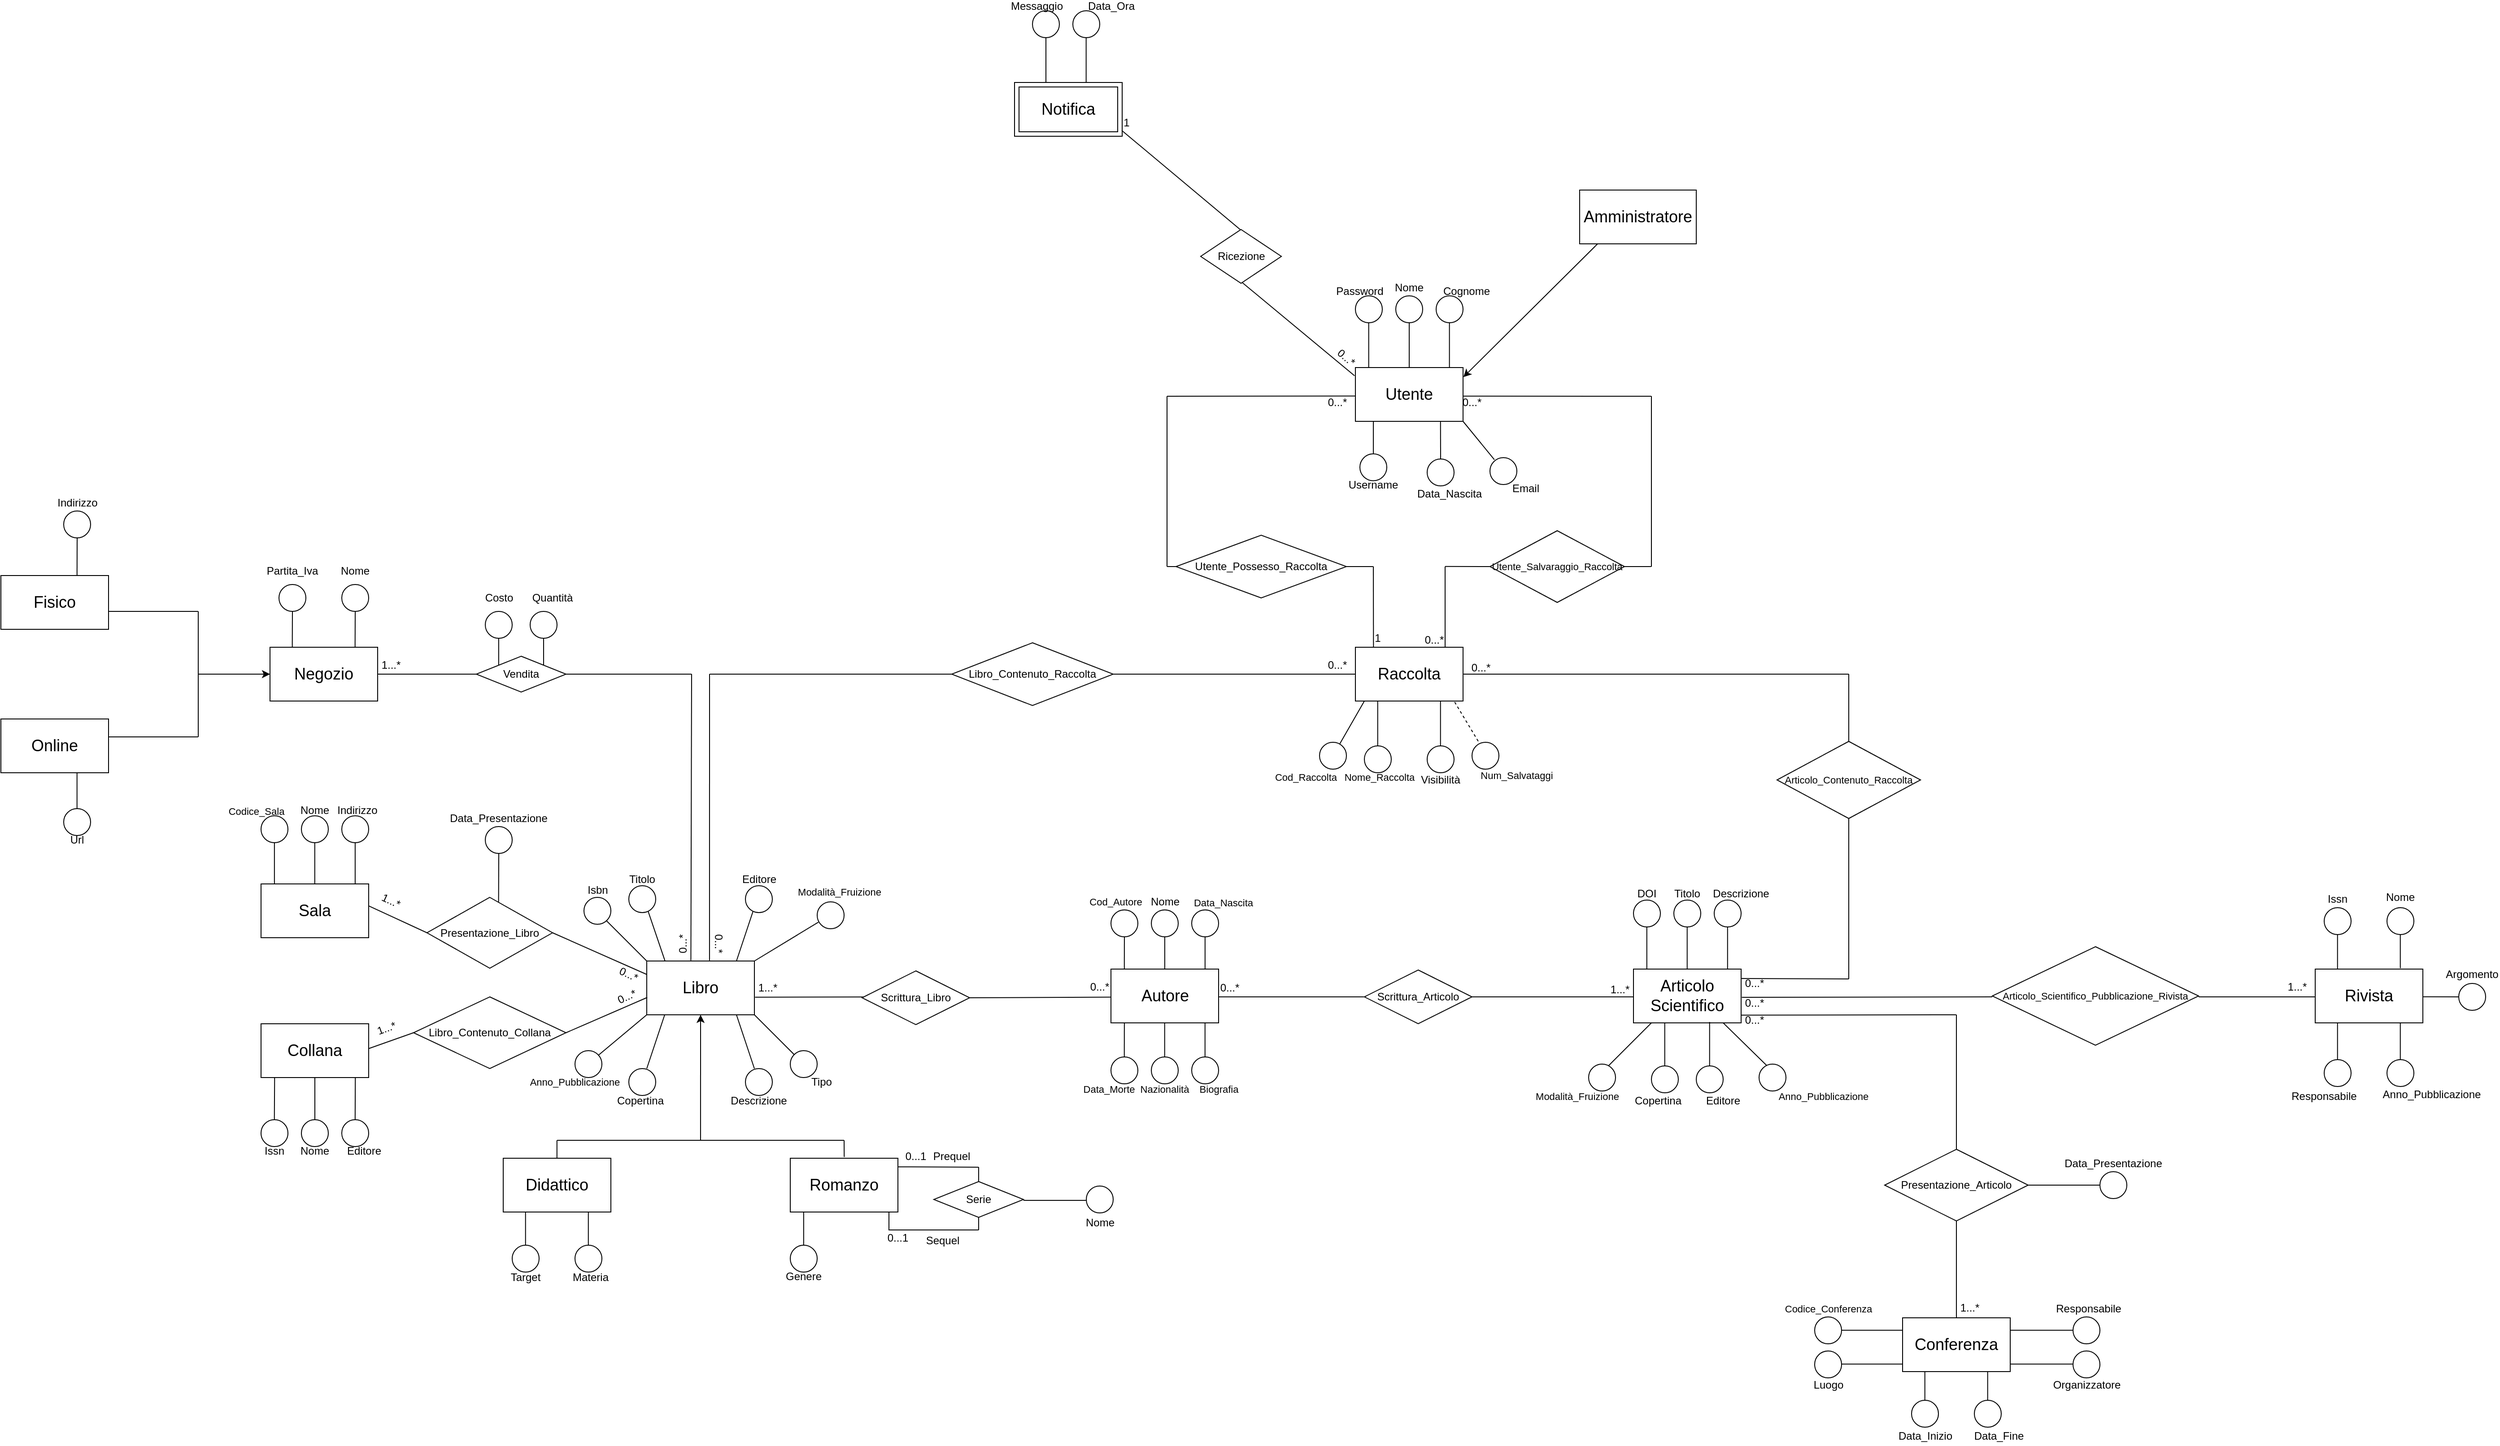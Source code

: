 <mxfile version="22.1.0" type="github">
  <diagram name="Pagina-1" id="8HYks7gRs1QabRAI8Ned">
    <mxGraphModel dx="79" dy="1958" grid="1" gridSize="10" guides="1" tooltips="1" connect="1" arrows="1" fold="1" page="1" pageScale="1" pageWidth="827" pageHeight="1169" math="0" shadow="0">
      <root>
        <mxCell id="0" />
        <mxCell id="1" parent="0" />
        <mxCell id="xbFQzS2vKNCkGiJU2L06-1" value="&lt;font style=&quot;font-size: 18px;&quot;&gt;Libro&lt;/font&gt;" style="rounded=0;whiteSpace=wrap;html=1;" vertex="1" parent="1">
          <mxGeometry x="2420" width="120" height="60" as="geometry" />
        </mxCell>
        <mxCell id="xbFQzS2vKNCkGiJU2L06-2" value="" style="endArrow=none;html=1;rounded=0;entryX=0.044;entryY=0.756;entryDx=0;entryDy=0;entryPerimeter=0;" edge="1" parent="1" target="xbFQzS2vKNCkGiJU2L06-13">
          <mxGeometry width="50" height="50" relative="1" as="geometry">
            <mxPoint x="2540" as="sourcePoint" />
            <mxPoint x="2590" y="-50" as="targetPoint" />
          </mxGeometry>
        </mxCell>
        <mxCell id="xbFQzS2vKNCkGiJU2L06-3" value="" style="endArrow=none;html=1;rounded=0;" edge="1" parent="1">
          <mxGeometry width="50" height="50" relative="1" as="geometry">
            <mxPoint x="2520" as="sourcePoint" />
            <mxPoint x="2540" y="-60" as="targetPoint" />
          </mxGeometry>
        </mxCell>
        <mxCell id="xbFQzS2vKNCkGiJU2L06-4" value="" style="endArrow=none;html=1;rounded=0;" edge="1" parent="1">
          <mxGeometry width="50" height="50" relative="1" as="geometry">
            <mxPoint x="2420" as="sourcePoint" />
            <mxPoint x="2370" y="-50" as="targetPoint" />
          </mxGeometry>
        </mxCell>
        <mxCell id="xbFQzS2vKNCkGiJU2L06-5" value="" style="endArrow=none;html=1;rounded=0;exitX=0.17;exitY=0.001;exitDx=0;exitDy=0;exitPerimeter=0;" edge="1" parent="1" source="xbFQzS2vKNCkGiJU2L06-1">
          <mxGeometry width="50" height="50" relative="1" as="geometry">
            <mxPoint x="2440" y="-5" as="sourcePoint" />
            <mxPoint x="2420" y="-60" as="targetPoint" />
          </mxGeometry>
        </mxCell>
        <mxCell id="xbFQzS2vKNCkGiJU2L06-6" value="" style="ellipse;whiteSpace=wrap;html=1;aspect=fixed;" vertex="1" parent="1">
          <mxGeometry x="2400" y="-84" width="30" height="30" as="geometry" />
        </mxCell>
        <mxCell id="xbFQzS2vKNCkGiJU2L06-7" value="" style="endArrow=none;html=1;rounded=0;" edge="1" parent="1">
          <mxGeometry width="50" height="50" relative="1" as="geometry">
            <mxPoint x="2540" y="60" as="sourcePoint" />
            <mxPoint x="2590" y="110" as="targetPoint" />
          </mxGeometry>
        </mxCell>
        <mxCell id="xbFQzS2vKNCkGiJU2L06-8" value="" style="endArrow=none;html=1;rounded=0;" edge="1" parent="1">
          <mxGeometry width="50" height="50" relative="1" as="geometry">
            <mxPoint x="2540" y="120" as="sourcePoint" />
            <mxPoint x="2520" y="60" as="targetPoint" />
          </mxGeometry>
        </mxCell>
        <mxCell id="xbFQzS2vKNCkGiJU2L06-9" value="" style="endArrow=none;html=1;rounded=0;" edge="1" parent="1">
          <mxGeometry width="50" height="50" relative="1" as="geometry">
            <mxPoint x="2420" y="120" as="sourcePoint" />
            <mxPoint x="2440" y="60" as="targetPoint" />
          </mxGeometry>
        </mxCell>
        <mxCell id="xbFQzS2vKNCkGiJU2L06-10" value="" style="endArrow=none;html=1;rounded=0;exitX=0.854;exitY=0.185;exitDx=0;exitDy=0;exitPerimeter=0;" edge="1" parent="1" source="xbFQzS2vKNCkGiJU2L06-17">
          <mxGeometry width="50" height="50" relative="1" as="geometry">
            <mxPoint x="2370" y="110" as="sourcePoint" />
            <mxPoint x="2420" y="60" as="targetPoint" />
          </mxGeometry>
        </mxCell>
        <mxCell id="xbFQzS2vKNCkGiJU2L06-11" value="" style="ellipse;whiteSpace=wrap;html=1;aspect=fixed;" vertex="1" parent="1">
          <mxGeometry x="2350" y="-71" width="30" height="30" as="geometry" />
        </mxCell>
        <mxCell id="xbFQzS2vKNCkGiJU2L06-12" value="" style="ellipse;whiteSpace=wrap;html=1;aspect=fixed;" vertex="1" parent="1">
          <mxGeometry x="2530" y="-84" width="30" height="30" as="geometry" />
        </mxCell>
        <mxCell id="xbFQzS2vKNCkGiJU2L06-13" value="" style="ellipse;whiteSpace=wrap;html=1;aspect=fixed;" vertex="1" parent="1">
          <mxGeometry x="2610" y="-66" width="30" height="30" as="geometry" />
        </mxCell>
        <mxCell id="xbFQzS2vKNCkGiJU2L06-14" value="" style="ellipse;whiteSpace=wrap;html=1;aspect=fixed;" vertex="1" parent="1">
          <mxGeometry x="2580" y="100" width="30" height="30" as="geometry" />
        </mxCell>
        <mxCell id="xbFQzS2vKNCkGiJU2L06-15" value="" style="ellipse;whiteSpace=wrap;html=1;aspect=fixed;" vertex="1" parent="1">
          <mxGeometry x="2530" y="120" width="30" height="30" as="geometry" />
        </mxCell>
        <mxCell id="xbFQzS2vKNCkGiJU2L06-16" value="" style="ellipse;whiteSpace=wrap;html=1;aspect=fixed;" vertex="1" parent="1">
          <mxGeometry x="2400" y="120" width="30" height="30" as="geometry" />
        </mxCell>
        <mxCell id="xbFQzS2vKNCkGiJU2L06-17" value="" style="ellipse;whiteSpace=wrap;html=1;aspect=fixed;" vertex="1" parent="1">
          <mxGeometry x="2340" y="100" width="30" height="30" as="geometry" />
        </mxCell>
        <mxCell id="xbFQzS2vKNCkGiJU2L06-18" value="Isbn" style="text;html=1;strokeColor=none;fillColor=none;align=center;verticalAlign=middle;whiteSpace=wrap;rounded=0;" vertex="1" parent="1">
          <mxGeometry x="2347.5" y="-84" width="35" height="9" as="geometry" />
        </mxCell>
        <mxCell id="xbFQzS2vKNCkGiJU2L06-19" value="Titolo" style="text;html=1;strokeColor=none;fillColor=none;align=center;verticalAlign=middle;whiteSpace=wrap;rounded=0;" vertex="1" parent="1">
          <mxGeometry x="2400" y="-99" width="30" height="15" as="geometry" />
        </mxCell>
        <mxCell id="xbFQzS2vKNCkGiJU2L06-20" value="Editore" style="text;html=1;strokeColor=none;fillColor=none;align=center;verticalAlign=middle;whiteSpace=wrap;rounded=0;" vertex="1" parent="1">
          <mxGeometry x="2527.5" y="-94.5" width="35" height="6" as="geometry" />
        </mxCell>
        <mxCell id="xbFQzS2vKNCkGiJU2L06-21" value="&lt;font style=&quot;font-size: 11px;&quot;&gt;Modalità_Fruizione&lt;/font&gt;" style="text;html=1;strokeColor=none;fillColor=none;align=center;verticalAlign=middle;whiteSpace=wrap;rounded=0;" vertex="1" parent="1">
          <mxGeometry x="2600" y="-80" width="70" height="5" as="geometry" />
        </mxCell>
        <mxCell id="xbFQzS2vKNCkGiJU2L06-22" value="&lt;font style=&quot;font-size: 11px;&quot;&gt;Anno_Pubblicazione&lt;/font&gt;" style="text;html=1;strokeColor=none;fillColor=none;align=center;verticalAlign=middle;whiteSpace=wrap;rounded=0;" vertex="1" parent="1">
          <mxGeometry x="2290" y="120" width="100" height="30" as="geometry" />
        </mxCell>
        <mxCell id="xbFQzS2vKNCkGiJU2L06-23" value="Copertina" style="text;html=1;strokeColor=none;fillColor=none;align=center;verticalAlign=middle;whiteSpace=wrap;rounded=0;" vertex="1" parent="1">
          <mxGeometry x="2382.5" y="148" width="60" height="16" as="geometry" />
        </mxCell>
        <mxCell id="xbFQzS2vKNCkGiJU2L06-24" value="&lt;div&gt;Descrizione&lt;/div&gt;" style="text;html=1;strokeColor=none;fillColor=none;align=center;verticalAlign=middle;whiteSpace=wrap;rounded=0;" vertex="1" parent="1">
          <mxGeometry x="2515" y="153" width="60" height="6" as="geometry" />
        </mxCell>
        <mxCell id="xbFQzS2vKNCkGiJU2L06-25" value="&lt;div&gt;Tipo&lt;/div&gt;" style="text;html=1;strokeColor=none;fillColor=none;align=center;verticalAlign=middle;whiteSpace=wrap;rounded=0;" vertex="1" parent="1">
          <mxGeometry x="2600" y="128.5" width="30" height="13" as="geometry" />
        </mxCell>
        <mxCell id="xbFQzS2vKNCkGiJU2L06-26" value="" style="endArrow=classic;html=1;rounded=0;" edge="1" parent="1">
          <mxGeometry width="50" height="50" relative="1" as="geometry">
            <mxPoint x="2479.97" y="200" as="sourcePoint" />
            <mxPoint x="2480" y="60" as="targetPoint" />
          </mxGeometry>
        </mxCell>
        <mxCell id="xbFQzS2vKNCkGiJU2L06-27" value="" style="endArrow=none;html=1;rounded=0;" edge="1" parent="1">
          <mxGeometry width="50" height="50" relative="1" as="geometry">
            <mxPoint x="2480" y="200" as="sourcePoint" />
            <mxPoint x="2640" y="200" as="targetPoint" />
          </mxGeometry>
        </mxCell>
        <mxCell id="xbFQzS2vKNCkGiJU2L06-28" value="&lt;font style=&quot;font-size: 18px;&quot;&gt;Romanzo&lt;/font&gt;" style="rounded=0;whiteSpace=wrap;html=1;" vertex="1" parent="1">
          <mxGeometry x="2580" y="220" width="120" height="60" as="geometry" />
        </mxCell>
        <mxCell id="xbFQzS2vKNCkGiJU2L06-29" value="" style="endArrow=none;html=1;rounded=0;exitX=0.501;exitY=-0.022;exitDx=0;exitDy=0;exitPerimeter=0;" edge="1" parent="1" source="xbFQzS2vKNCkGiJU2L06-28">
          <mxGeometry width="50" height="50" relative="1" as="geometry">
            <mxPoint x="2650" y="210" as="sourcePoint" />
            <mxPoint x="2640" y="200" as="targetPoint" />
          </mxGeometry>
        </mxCell>
        <mxCell id="xbFQzS2vKNCkGiJU2L06-30" value="" style="endArrow=none;html=1;rounded=0;" edge="1" parent="1">
          <mxGeometry width="50" height="50" relative="1" as="geometry">
            <mxPoint x="2320" y="200" as="sourcePoint" />
            <mxPoint x="2480" y="200" as="targetPoint" />
          </mxGeometry>
        </mxCell>
        <mxCell id="xbFQzS2vKNCkGiJU2L06-31" value="&lt;font style=&quot;font-size: 18px;&quot;&gt;Didattico&lt;/font&gt;" style="rounded=0;whiteSpace=wrap;html=1;" vertex="1" parent="1">
          <mxGeometry x="2260" y="220" width="120" height="60" as="geometry" />
        </mxCell>
        <mxCell id="xbFQzS2vKNCkGiJU2L06-32" value="" style="endArrow=none;html=1;rounded=0;" edge="1" parent="1">
          <mxGeometry width="50" height="50" relative="1" as="geometry">
            <mxPoint x="2319.9" y="220" as="sourcePoint" />
            <mxPoint x="2319.9" y="200" as="targetPoint" />
          </mxGeometry>
        </mxCell>
        <mxCell id="xbFQzS2vKNCkGiJU2L06-33" value="" style="endArrow=none;html=1;rounded=0;" edge="1" parent="1">
          <mxGeometry width="50" height="50" relative="1" as="geometry">
            <mxPoint x="2284.86" y="320" as="sourcePoint" />
            <mxPoint x="2284.86" y="280" as="targetPoint" />
          </mxGeometry>
        </mxCell>
        <mxCell id="xbFQzS2vKNCkGiJU2L06-34" value="" style="endArrow=none;html=1;rounded=0;" edge="1" parent="1">
          <mxGeometry width="50" height="50" relative="1" as="geometry">
            <mxPoint x="2354.89" y="320" as="sourcePoint" />
            <mxPoint x="2354.89" y="280" as="targetPoint" />
          </mxGeometry>
        </mxCell>
        <mxCell id="xbFQzS2vKNCkGiJU2L06-35" value="" style="ellipse;whiteSpace=wrap;html=1;aspect=fixed;" vertex="1" parent="1">
          <mxGeometry x="2270" y="317" width="30" height="30" as="geometry" />
        </mxCell>
        <mxCell id="xbFQzS2vKNCkGiJU2L06-36" value="" style="ellipse;whiteSpace=wrap;html=1;aspect=fixed;" vertex="1" parent="1">
          <mxGeometry x="2340" y="317" width="30" height="30" as="geometry" />
        </mxCell>
        <mxCell id="xbFQzS2vKNCkGiJU2L06-37" value="Target" style="text;html=1;strokeColor=none;fillColor=none;align=center;verticalAlign=middle;whiteSpace=wrap;rounded=0;" vertex="1" parent="1">
          <mxGeometry x="2270" y="350" width="30" height="5" as="geometry" />
        </mxCell>
        <mxCell id="xbFQzS2vKNCkGiJU2L06-38" value="&lt;div&gt;Materia&lt;/div&gt;" style="text;html=1;strokeColor=none;fillColor=none;align=center;verticalAlign=middle;whiteSpace=wrap;rounded=0;" vertex="1" parent="1">
          <mxGeometry x="2340" y="350" width="35" height="5" as="geometry" />
        </mxCell>
        <mxCell id="xbFQzS2vKNCkGiJU2L06-39" value="" style="endArrow=none;html=1;rounded=0;" edge="1" parent="1">
          <mxGeometry width="50" height="50" relative="1" as="geometry">
            <mxPoint x="2594.92" y="320" as="sourcePoint" />
            <mxPoint x="2594.92" y="280" as="targetPoint" />
          </mxGeometry>
        </mxCell>
        <mxCell id="xbFQzS2vKNCkGiJU2L06-40" value="" style="ellipse;whiteSpace=wrap;html=1;aspect=fixed;" vertex="1" parent="1">
          <mxGeometry x="2580" y="317" width="30" height="30" as="geometry" />
        </mxCell>
        <mxCell id="xbFQzS2vKNCkGiJU2L06-41" value="&lt;div&gt;Genere&lt;/div&gt;" style="text;html=1;strokeColor=none;fillColor=none;align=center;verticalAlign=middle;whiteSpace=wrap;rounded=0;" vertex="1" parent="1">
          <mxGeometry x="2575" y="347" width="40" height="10" as="geometry" />
        </mxCell>
        <mxCell id="xbFQzS2vKNCkGiJU2L06-42" value="" style="endArrow=none;html=1;rounded=0;exitX=1;exitY=0;exitDx=0;exitDy=0;" edge="1" parent="1">
          <mxGeometry width="50" height="50" relative="1" as="geometry">
            <mxPoint x="2690" y="280" as="sourcePoint" />
            <mxPoint x="2790" y="300" as="targetPoint" />
            <Array as="points">
              <mxPoint x="2690" y="300" />
            </Array>
          </mxGeometry>
        </mxCell>
        <mxCell id="xbFQzS2vKNCkGiJU2L06-43" value="Serie" style="rhombus;whiteSpace=wrap;html=1;" vertex="1" parent="1">
          <mxGeometry x="2740" y="246" width="100" height="40" as="geometry" />
        </mxCell>
        <mxCell id="xbFQzS2vKNCkGiJU2L06-44" value="" style="endArrow=none;html=1;rounded=0;entryX=0.5;entryY=1;entryDx=0;entryDy=0;" edge="1" parent="1" target="xbFQzS2vKNCkGiJU2L06-43">
          <mxGeometry width="50" height="50" relative="1" as="geometry">
            <mxPoint x="2790" y="300" as="sourcePoint" />
            <mxPoint x="2860" y="291" as="targetPoint" />
          </mxGeometry>
        </mxCell>
        <mxCell id="xbFQzS2vKNCkGiJU2L06-45" value="" style="endArrow=none;html=1;rounded=0;exitX=0.5;exitY=0;exitDx=0;exitDy=0;" edge="1" parent="1" source="xbFQzS2vKNCkGiJU2L06-43">
          <mxGeometry width="50" height="50" relative="1" as="geometry">
            <mxPoint x="2800" y="261" as="sourcePoint" />
            <mxPoint x="2790" y="230" as="targetPoint" />
          </mxGeometry>
        </mxCell>
        <mxCell id="xbFQzS2vKNCkGiJU2L06-46" value="" style="endArrow=none;html=1;rounded=0;exitX=0.999;exitY=0.16;exitDx=0;exitDy=0;exitPerimeter=0;" edge="1" parent="1" source="xbFQzS2vKNCkGiJU2L06-28">
          <mxGeometry width="50" height="50" relative="1" as="geometry">
            <mxPoint x="2820" y="290" as="sourcePoint" />
            <mxPoint x="2790" y="230" as="targetPoint" />
          </mxGeometry>
        </mxCell>
        <mxCell id="xbFQzS2vKNCkGiJU2L06-47" value="Prequel" style="text;html=1;strokeColor=none;fillColor=none;align=center;verticalAlign=middle;whiteSpace=wrap;rounded=0;" vertex="1" parent="1">
          <mxGeometry x="2740" y="208" width="40" height="20" as="geometry" />
        </mxCell>
        <mxCell id="xbFQzS2vKNCkGiJU2L06-48" value="Sequel" style="text;html=1;strokeColor=none;fillColor=none;align=center;verticalAlign=middle;whiteSpace=wrap;rounded=0;" vertex="1" parent="1">
          <mxGeometry x="2730" y="303" width="40" height="17" as="geometry" />
        </mxCell>
        <mxCell id="xbFQzS2vKNCkGiJU2L06-49" value="" style="endArrow=none;html=1;rounded=0;entryX=0.005;entryY=0.677;entryDx=0;entryDy=0;entryPerimeter=0;exitX=1;exitY=0.5;exitDx=0;exitDy=0;" edge="1" parent="1" source="xbFQzS2vKNCkGiJU2L06-60" target="xbFQzS2vKNCkGiJU2L06-1">
          <mxGeometry width="50" height="50" relative="1" as="geometry">
            <mxPoint x="2320" y="60" as="sourcePoint" />
            <mxPoint x="2240" y="11" as="targetPoint" />
          </mxGeometry>
        </mxCell>
        <mxCell id="xbFQzS2vKNCkGiJU2L06-50" value="&lt;font style=&quot;font-size: 18px;&quot;&gt;Collana&lt;/font&gt;" style="rounded=0;whiteSpace=wrap;html=1;" vertex="1" parent="1">
          <mxGeometry x="1990" y="70" width="120" height="60" as="geometry" />
        </mxCell>
        <mxCell id="xbFQzS2vKNCkGiJU2L06-51" value="" style="endArrow=none;html=1;rounded=0;entryX=0.169;entryY=1.003;entryDx=0;entryDy=0;entryPerimeter=0;" edge="1" parent="1">
          <mxGeometry width="50" height="50" relative="1" as="geometry">
            <mxPoint x="2004.86" y="177.82" as="sourcePoint" />
            <mxPoint x="2005.14" y="130.0" as="targetPoint" />
          </mxGeometry>
        </mxCell>
        <mxCell id="xbFQzS2vKNCkGiJU2L06-52" value="" style="endArrow=none;html=1;rounded=0;entryX=0.5;entryY=1;entryDx=0;entryDy=0;" edge="1" parent="1" target="xbFQzS2vKNCkGiJU2L06-50">
          <mxGeometry width="50" height="50" relative="1" as="geometry">
            <mxPoint x="2050" y="178" as="sourcePoint" />
            <mxPoint x="2120" y="128" as="targetPoint" />
          </mxGeometry>
        </mxCell>
        <mxCell id="xbFQzS2vKNCkGiJU2L06-53" value="" style="endArrow=none;html=1;rounded=0;entryX=0.835;entryY=1.002;entryDx=0;entryDy=0;entryPerimeter=0;" edge="1" parent="1">
          <mxGeometry width="50" height="50" relative="1" as="geometry">
            <mxPoint x="2094.9" y="177.88" as="sourcePoint" />
            <mxPoint x="2095.1" y="130.0" as="targetPoint" />
          </mxGeometry>
        </mxCell>
        <mxCell id="xbFQzS2vKNCkGiJU2L06-54" value="" style="ellipse;whiteSpace=wrap;html=1;aspect=fixed;" vertex="1" parent="1">
          <mxGeometry x="1990" y="177" width="30" height="30" as="geometry" />
        </mxCell>
        <mxCell id="xbFQzS2vKNCkGiJU2L06-55" value="" style="ellipse;whiteSpace=wrap;html=1;aspect=fixed;" vertex="1" parent="1">
          <mxGeometry x="2035" y="177" width="30" height="30" as="geometry" />
        </mxCell>
        <mxCell id="xbFQzS2vKNCkGiJU2L06-56" value="" style="ellipse;whiteSpace=wrap;html=1;aspect=fixed;" vertex="1" parent="1">
          <mxGeometry x="2080" y="177" width="30" height="30" as="geometry" />
        </mxCell>
        <mxCell id="xbFQzS2vKNCkGiJU2L06-57" value="Issn" style="text;html=1;strokeColor=none;fillColor=none;align=center;verticalAlign=middle;whiteSpace=wrap;rounded=0;" vertex="1" parent="1">
          <mxGeometry x="1990" y="207" width="30" height="10" as="geometry" />
        </mxCell>
        <mxCell id="xbFQzS2vKNCkGiJU2L06-58" value="Nome" style="text;html=1;strokeColor=none;fillColor=none;align=center;verticalAlign=middle;whiteSpace=wrap;rounded=0;" vertex="1" parent="1">
          <mxGeometry x="2035" y="208" width="30" height="8" as="geometry" />
        </mxCell>
        <mxCell id="xbFQzS2vKNCkGiJU2L06-59" value="&lt;div&gt;Editore&lt;/div&gt;" style="text;html=1;strokeColor=none;fillColor=none;align=center;verticalAlign=middle;whiteSpace=wrap;rounded=0;" vertex="1" parent="1">
          <mxGeometry x="2090" y="207" width="30" height="10" as="geometry" />
        </mxCell>
        <mxCell id="xbFQzS2vKNCkGiJU2L06-60" value="Libro_Contenuto_Collana" style="rhombus;whiteSpace=wrap;html=1;" vertex="1" parent="1">
          <mxGeometry x="2160" y="40" width="170" height="80" as="geometry" />
        </mxCell>
        <mxCell id="xbFQzS2vKNCkGiJU2L06-61" value="" style="endArrow=none;html=1;rounded=0;exitX=0.996;exitY=0.465;exitDx=0;exitDy=0;exitPerimeter=0;entryX=0;entryY=0.5;entryDx=0;entryDy=0;" edge="1" parent="1" source="xbFQzS2vKNCkGiJU2L06-50" target="xbFQzS2vKNCkGiJU2L06-60">
          <mxGeometry width="50" height="50" relative="1" as="geometry">
            <mxPoint x="2130" y="134" as="sourcePoint" />
            <mxPoint x="2160" y="90" as="targetPoint" />
          </mxGeometry>
        </mxCell>
        <mxCell id="xbFQzS2vKNCkGiJU2L06-62" value="" style="endArrow=none;html=1;rounded=0;entryX=0;entryY=0.25;entryDx=0;entryDy=0;exitX=1;exitY=0.5;exitDx=0;exitDy=0;" edge="1" parent="1" source="xbFQzS2vKNCkGiJU2L06-63" target="xbFQzS2vKNCkGiJU2L06-1">
          <mxGeometry width="50" height="50" relative="1" as="geometry">
            <mxPoint x="2280" y="-20" as="sourcePoint" />
            <mxPoint x="2290" y="-30" as="targetPoint" />
          </mxGeometry>
        </mxCell>
        <mxCell id="xbFQzS2vKNCkGiJU2L06-63" value="Presentazione_Libro" style="rhombus;whiteSpace=wrap;html=1;" vertex="1" parent="1">
          <mxGeometry x="2175" y="-71" width="140" height="79" as="geometry" />
        </mxCell>
        <mxCell id="xbFQzS2vKNCkGiJU2L06-64" value="" style="endArrow=none;html=1;rounded=0;entryX=0;entryY=0.5;entryDx=0;entryDy=0;exitX=0.999;exitY=0.407;exitDx=0;exitDy=0;exitPerimeter=0;" edge="1" parent="1" source="xbFQzS2vKNCkGiJU2L06-65" target="xbFQzS2vKNCkGiJU2L06-63">
          <mxGeometry width="50" height="50" relative="1" as="geometry">
            <mxPoint x="2120" y="-50" as="sourcePoint" />
            <mxPoint x="2290" y="-30" as="targetPoint" />
          </mxGeometry>
        </mxCell>
        <mxCell id="xbFQzS2vKNCkGiJU2L06-65" value="&lt;font style=&quot;font-size: 18px;&quot;&gt;Sala&lt;/font&gt;" style="rounded=0;whiteSpace=wrap;html=1;" vertex="1" parent="1">
          <mxGeometry x="1990" y="-86" width="120" height="60" as="geometry" />
        </mxCell>
        <mxCell id="xbFQzS2vKNCkGiJU2L06-66" value="" style="endArrow=none;html=1;rounded=0;entryX=0.5;entryY=1;entryDx=0;entryDy=0;" edge="1" parent="1">
          <mxGeometry width="50" height="50" relative="1" as="geometry">
            <mxPoint x="2004.93" y="-86" as="sourcePoint" />
            <mxPoint x="2004.93" y="-134" as="targetPoint" />
          </mxGeometry>
        </mxCell>
        <mxCell id="xbFQzS2vKNCkGiJU2L06-67" value="" style="endArrow=none;html=1;rounded=0;entryX=0.5;entryY=1;entryDx=0;entryDy=0;" edge="1" parent="1">
          <mxGeometry width="50" height="50" relative="1" as="geometry">
            <mxPoint x="2049.9" y="-86" as="sourcePoint" />
            <mxPoint x="2049.9" y="-134" as="targetPoint" />
          </mxGeometry>
        </mxCell>
        <mxCell id="xbFQzS2vKNCkGiJU2L06-68" value="" style="endArrow=none;html=1;rounded=0;entryX=0.5;entryY=1;entryDx=0;entryDy=0;" edge="1" parent="1">
          <mxGeometry width="50" height="50" relative="1" as="geometry">
            <mxPoint x="2094.94" y="-86" as="sourcePoint" />
            <mxPoint x="2094.94" y="-134" as="targetPoint" />
          </mxGeometry>
        </mxCell>
        <mxCell id="xbFQzS2vKNCkGiJU2L06-69" value="" style="ellipse;whiteSpace=wrap;html=1;aspect=fixed;" vertex="1" parent="1">
          <mxGeometry x="1990" y="-162" width="30" height="30" as="geometry" />
        </mxCell>
        <mxCell id="xbFQzS2vKNCkGiJU2L06-70" value="" style="ellipse;whiteSpace=wrap;html=1;aspect=fixed;" vertex="1" parent="1">
          <mxGeometry x="2035" y="-162" width="30" height="30" as="geometry" />
        </mxCell>
        <mxCell id="xbFQzS2vKNCkGiJU2L06-71" value="" style="ellipse;whiteSpace=wrap;html=1;aspect=fixed;" vertex="1" parent="1">
          <mxGeometry x="2080" y="-162" width="30" height="30" as="geometry" />
        </mxCell>
        <mxCell id="xbFQzS2vKNCkGiJU2L06-72" value="&lt;font style=&quot;font-size: 11px;&quot;&gt;Codice_Sala&lt;/font&gt;" style="text;html=1;strokeColor=none;fillColor=none;align=center;verticalAlign=middle;whiteSpace=wrap;rounded=0;" vertex="1" parent="1">
          <mxGeometry x="1950" y="-172" width="70" height="10" as="geometry" />
        </mxCell>
        <mxCell id="xbFQzS2vKNCkGiJU2L06-73" value="Nome" style="text;html=1;strokeColor=none;fillColor=none;align=center;verticalAlign=middle;whiteSpace=wrap;rounded=0;" vertex="1" parent="1">
          <mxGeometry x="2030" y="-172" width="40" height="8" as="geometry" />
        </mxCell>
        <mxCell id="xbFQzS2vKNCkGiJU2L06-74" value="Indirizzo" style="text;html=1;strokeColor=none;fillColor=none;align=center;verticalAlign=middle;whiteSpace=wrap;rounded=0;" vertex="1" parent="1">
          <mxGeometry x="2080" y="-172" width="35" height="7" as="geometry" />
        </mxCell>
        <mxCell id="xbFQzS2vKNCkGiJU2L06-75" value="" style="endArrow=none;html=1;rounded=0;exitX=1.006;exitY=0.672;exitDx=0;exitDy=0;exitPerimeter=0;" edge="1" parent="1" source="xbFQzS2vKNCkGiJU2L06-1">
          <mxGeometry width="50" height="50" relative="1" as="geometry">
            <mxPoint x="2680" y="60" as="sourcePoint" />
            <mxPoint x="2720" y="40" as="targetPoint" />
          </mxGeometry>
        </mxCell>
        <mxCell id="xbFQzS2vKNCkGiJU2L06-76" value="Scrittura_Libro" style="rhombus;whiteSpace=wrap;html=1;" vertex="1" parent="1">
          <mxGeometry x="2660" y="11" width="120" height="60" as="geometry" />
        </mxCell>
        <mxCell id="xbFQzS2vKNCkGiJU2L06-77" value="" style="endArrow=none;html=1;rounded=0;exitX=1;exitY=0.5;exitDx=0;exitDy=0;" edge="1" parent="1" source="xbFQzS2vKNCkGiJU2L06-76">
          <mxGeometry width="50" height="50" relative="1" as="geometry">
            <mxPoint x="2860" y="100" as="sourcePoint" />
            <mxPoint x="3000" y="40" as="targetPoint" />
          </mxGeometry>
        </mxCell>
        <mxCell id="xbFQzS2vKNCkGiJU2L06-78" value="&lt;font style=&quot;font-size: 18px;&quot;&gt;Autore&lt;/font&gt;" style="rounded=0;whiteSpace=wrap;html=1;" vertex="1" parent="1">
          <mxGeometry x="2937.5" y="9" width="120" height="60" as="geometry" />
        </mxCell>
        <mxCell id="xbFQzS2vKNCkGiJU2L06-79" value="" style="endArrow=none;html=1;rounded=0;exitX=0.166;exitY=-0.006;exitDx=0;exitDy=0;exitPerimeter=0;" edge="1" parent="1">
          <mxGeometry width="50" height="50" relative="1" as="geometry">
            <mxPoint x="2952.4" y="9.0" as="sourcePoint" />
            <mxPoint x="2952.48" y="-30.64" as="targetPoint" />
          </mxGeometry>
        </mxCell>
        <mxCell id="xbFQzS2vKNCkGiJU2L06-80" value="" style="endArrow=none;html=1;rounded=0;exitX=0.166;exitY=-0.006;exitDx=0;exitDy=0;exitPerimeter=0;" edge="1" parent="1">
          <mxGeometry width="50" height="50" relative="1" as="geometry">
            <mxPoint x="2997.46" y="9" as="sourcePoint" />
            <mxPoint x="2997.46" y="-31" as="targetPoint" />
          </mxGeometry>
        </mxCell>
        <mxCell id="xbFQzS2vKNCkGiJU2L06-81" value="" style="endArrow=none;html=1;rounded=0;exitX=0.166;exitY=-0.006;exitDx=0;exitDy=0;exitPerimeter=0;" edge="1" parent="1">
          <mxGeometry width="50" height="50" relative="1" as="geometry">
            <mxPoint x="3042.4" y="9" as="sourcePoint" />
            <mxPoint x="3042.4" y="-31" as="targetPoint" />
          </mxGeometry>
        </mxCell>
        <mxCell id="xbFQzS2vKNCkGiJU2L06-82" value="" style="ellipse;whiteSpace=wrap;html=1;aspect=fixed;" vertex="1" parent="1">
          <mxGeometry x="2937.5" y="-57" width="30" height="30" as="geometry" />
        </mxCell>
        <mxCell id="xbFQzS2vKNCkGiJU2L06-83" value="" style="ellipse;whiteSpace=wrap;html=1;aspect=fixed;" vertex="1" parent="1">
          <mxGeometry x="2982.5" y="-57" width="30" height="30" as="geometry" />
        </mxCell>
        <mxCell id="xbFQzS2vKNCkGiJU2L06-84" value="" style="ellipse;whiteSpace=wrap;html=1;aspect=fixed;" vertex="1" parent="1">
          <mxGeometry x="3027.5" y="-57" width="30" height="30" as="geometry" />
        </mxCell>
        <mxCell id="xbFQzS2vKNCkGiJU2L06-85" value="" style="endArrow=none;html=1;rounded=0;exitX=0.166;exitY=-0.006;exitDx=0;exitDy=0;exitPerimeter=0;" edge="1" parent="1">
          <mxGeometry width="50" height="50" relative="1" as="geometry">
            <mxPoint x="2952.36" y="108.64" as="sourcePoint" />
            <mxPoint x="2952.44" y="69" as="targetPoint" />
          </mxGeometry>
        </mxCell>
        <mxCell id="xbFQzS2vKNCkGiJU2L06-86" value="" style="endArrow=none;html=1;rounded=0;exitX=0.166;exitY=-0.006;exitDx=0;exitDy=0;exitPerimeter=0;" edge="1" parent="1">
          <mxGeometry width="50" height="50" relative="1" as="geometry">
            <mxPoint x="2997.36" y="109" as="sourcePoint" />
            <mxPoint x="2997.36" y="69" as="targetPoint" />
          </mxGeometry>
        </mxCell>
        <mxCell id="xbFQzS2vKNCkGiJU2L06-87" value="" style="endArrow=none;html=1;rounded=0;exitX=0.166;exitY=-0.006;exitDx=0;exitDy=0;exitPerimeter=0;" edge="1" parent="1">
          <mxGeometry width="50" height="50" relative="1" as="geometry">
            <mxPoint x="3042.36" y="109" as="sourcePoint" />
            <mxPoint x="3042.36" y="69" as="targetPoint" />
          </mxGeometry>
        </mxCell>
        <mxCell id="xbFQzS2vKNCkGiJU2L06-88" value="" style="ellipse;whiteSpace=wrap;html=1;aspect=fixed;" vertex="1" parent="1">
          <mxGeometry x="2937.5" y="107" width="30" height="30" as="geometry" />
        </mxCell>
        <mxCell id="xbFQzS2vKNCkGiJU2L06-89" value="" style="ellipse;whiteSpace=wrap;html=1;aspect=fixed;" vertex="1" parent="1">
          <mxGeometry x="2982.5" y="107" width="30" height="30" as="geometry" />
        </mxCell>
        <mxCell id="xbFQzS2vKNCkGiJU2L06-90" value="" style="ellipse;whiteSpace=wrap;html=1;aspect=fixed;" vertex="1" parent="1">
          <mxGeometry x="3027.5" y="107" width="30" height="30" as="geometry" />
        </mxCell>
        <mxCell id="xbFQzS2vKNCkGiJU2L06-91" value="&lt;font style=&quot;font-size: 11px;&quot;&gt;Cod_Autore&lt;/font&gt;" style="text;html=1;strokeColor=none;fillColor=none;align=center;verticalAlign=middle;whiteSpace=wrap;rounded=0;" vertex="1" parent="1">
          <mxGeometry x="2917.5" y="-74.5" width="50" height="17.5" as="geometry" />
        </mxCell>
        <mxCell id="xbFQzS2vKNCkGiJU2L06-92" value="Nome" style="text;html=1;strokeColor=none;fillColor=none;align=center;verticalAlign=middle;whiteSpace=wrap;rounded=0;" vertex="1" parent="1">
          <mxGeometry x="2977.5" y="-72" width="40" height="12.5" as="geometry" />
        </mxCell>
        <mxCell id="xbFQzS2vKNCkGiJU2L06-93" value="&lt;font style=&quot;font-size: 11px;&quot;&gt;Data_Nascita&lt;/font&gt;" style="text;html=1;strokeColor=none;fillColor=none;align=center;verticalAlign=middle;whiteSpace=wrap;rounded=0;" vertex="1" parent="1">
          <mxGeometry x="3027.5" y="-69.75" width="70" height="10.25" as="geometry" />
        </mxCell>
        <mxCell id="xbFQzS2vKNCkGiJU2L06-94" value="&lt;font style=&quot;font-size: 11px;&quot;&gt;Data_Morte&lt;/font&gt;" style="text;html=1;strokeColor=none;fillColor=none;align=center;verticalAlign=middle;whiteSpace=wrap;rounded=0;" vertex="1" parent="1">
          <mxGeometry x="2907.5" y="137" width="55" height="12" as="geometry" />
        </mxCell>
        <mxCell id="xbFQzS2vKNCkGiJU2L06-95" value="&lt;font style=&quot;font-size: 11px;&quot;&gt;Nazionalità&lt;/font&gt;" style="text;html=1;strokeColor=none;fillColor=none;align=center;verticalAlign=middle;whiteSpace=wrap;rounded=0;" vertex="1" parent="1">
          <mxGeometry x="2975" y="140" width="45" height="6" as="geometry" />
        </mxCell>
        <mxCell id="xbFQzS2vKNCkGiJU2L06-96" value="&lt;font style=&quot;font-size: 11px;&quot;&gt;Biografia&lt;/font&gt;" style="text;html=1;strokeColor=none;fillColor=none;align=center;verticalAlign=middle;whiteSpace=wrap;rounded=0;" vertex="1" parent="1">
          <mxGeometry x="3037.5" y="137" width="40" height="11" as="geometry" />
        </mxCell>
        <mxCell id="xbFQzS2vKNCkGiJU2L06-97" value="" style="endArrow=none;html=1;rounded=0;exitX=0.41;exitY=-0.01;exitDx=0;exitDy=0;exitPerimeter=0;" edge="1" parent="1" source="xbFQzS2vKNCkGiJU2L06-1">
          <mxGeometry width="50" height="50" relative="1" as="geometry">
            <mxPoint x="2470" y="-10" as="sourcePoint" />
            <mxPoint x="2470" y="-320" as="targetPoint" />
          </mxGeometry>
        </mxCell>
        <mxCell id="xbFQzS2vKNCkGiJU2L06-98" value="" style="endArrow=none;html=1;rounded=0;" edge="1" parent="1">
          <mxGeometry width="50" height="50" relative="1" as="geometry">
            <mxPoint x="2330" y="-320" as="sourcePoint" />
            <mxPoint x="2470" y="-320" as="targetPoint" />
          </mxGeometry>
        </mxCell>
        <mxCell id="xbFQzS2vKNCkGiJU2L06-99" value="Vendita" style="rhombus;whiteSpace=wrap;html=1;" vertex="1" parent="1">
          <mxGeometry x="2230" y="-340" width="100" height="40" as="geometry" />
        </mxCell>
        <mxCell id="xbFQzS2vKNCkGiJU2L06-100" value="" style="endArrow=none;html=1;rounded=0;exitX=0.57;exitY=0.068;exitDx=0;exitDy=0;exitPerimeter=0;" edge="1" parent="1" source="xbFQzS2vKNCkGiJU2L06-63">
          <mxGeometry width="50" height="50" relative="1" as="geometry">
            <mxPoint x="2254.9" y="-63.021" as="sourcePoint" />
            <mxPoint x="2255.04" y="-120" as="targetPoint" />
          </mxGeometry>
        </mxCell>
        <mxCell id="xbFQzS2vKNCkGiJU2L06-101" value="" style="ellipse;whiteSpace=wrap;html=1;aspect=fixed;" vertex="1" parent="1">
          <mxGeometry x="2240" y="-150" width="30" height="30" as="geometry" />
        </mxCell>
        <mxCell id="xbFQzS2vKNCkGiJU2L06-102" value="Data_Presentazione" style="text;html=1;strokeColor=none;fillColor=none;align=center;verticalAlign=middle;whiteSpace=wrap;rounded=0;" vertex="1" parent="1">
          <mxGeometry x="2195" y="-165" width="120" height="12" as="geometry" />
        </mxCell>
        <mxCell id="xbFQzS2vKNCkGiJU2L06-103" value="" style="endArrow=none;html=1;rounded=0;exitX=1;exitY=0;exitDx=0;exitDy=0;" edge="1" parent="1" source="xbFQzS2vKNCkGiJU2L06-99">
          <mxGeometry width="50" height="50" relative="1" as="geometry">
            <mxPoint x="2300" y="-335" as="sourcePoint" />
            <mxPoint x="2305" y="-360" as="targetPoint" />
          </mxGeometry>
        </mxCell>
        <mxCell id="xbFQzS2vKNCkGiJU2L06-104" value="" style="endArrow=none;html=1;rounded=0;exitX=1;exitY=0;exitDx=0;exitDy=0;" edge="1" parent="1">
          <mxGeometry width="50" height="50" relative="1" as="geometry">
            <mxPoint x="2254.93" y="-330" as="sourcePoint" />
            <mxPoint x="2254.93" y="-360" as="targetPoint" />
          </mxGeometry>
        </mxCell>
        <mxCell id="xbFQzS2vKNCkGiJU2L06-105" value="" style="ellipse;whiteSpace=wrap;html=1;aspect=fixed;" vertex="1" parent="1">
          <mxGeometry x="2290" y="-390" width="30" height="30" as="geometry" />
        </mxCell>
        <mxCell id="xbFQzS2vKNCkGiJU2L06-106" value="" style="ellipse;whiteSpace=wrap;html=1;aspect=fixed;" vertex="1" parent="1">
          <mxGeometry x="2240" y="-390" width="30" height="30" as="geometry" />
        </mxCell>
        <mxCell id="xbFQzS2vKNCkGiJU2L06-107" value="Costo" style="text;html=1;strokeColor=none;fillColor=none;align=center;verticalAlign=middle;whiteSpace=wrap;rounded=0;" vertex="1" parent="1">
          <mxGeometry x="2237.5" y="-410" width="35" height="10" as="geometry" />
        </mxCell>
        <mxCell id="xbFQzS2vKNCkGiJU2L06-108" value="Quantità" style="text;html=1;strokeColor=none;fillColor=none;align=center;verticalAlign=middle;whiteSpace=wrap;rounded=0;" vertex="1" parent="1">
          <mxGeometry x="2290" y="-410" width="50" height="10" as="geometry" />
        </mxCell>
        <mxCell id="xbFQzS2vKNCkGiJU2L06-109" value="" style="endArrow=none;html=1;rounded=0;" edge="1" parent="1">
          <mxGeometry width="50" height="50" relative="1" as="geometry">
            <mxPoint x="2120" y="-320" as="sourcePoint" />
            <mxPoint x="2230" y="-320" as="targetPoint" />
          </mxGeometry>
        </mxCell>
        <mxCell id="xbFQzS2vKNCkGiJU2L06-110" value="&lt;font style=&quot;font-size: 18px;&quot;&gt;Negozio&lt;/font&gt;" style="rounded=0;whiteSpace=wrap;html=1;" vertex="1" parent="1">
          <mxGeometry x="2000" y="-350" width="120" height="60" as="geometry" />
        </mxCell>
        <mxCell id="xbFQzS2vKNCkGiJU2L06-111" value="" style="endArrow=classic;html=1;rounded=0;entryX=0;entryY=0.5;entryDx=0;entryDy=0;" edge="1" parent="1" target="xbFQzS2vKNCkGiJU2L06-110">
          <mxGeometry width="50" height="50" relative="1" as="geometry">
            <mxPoint x="1920" y="-320" as="sourcePoint" />
            <mxPoint x="1970" y="-330" as="targetPoint" />
          </mxGeometry>
        </mxCell>
        <mxCell id="xbFQzS2vKNCkGiJU2L06-112" value="" style="endArrow=none;html=1;rounded=0;" edge="1" parent="1">
          <mxGeometry width="50" height="50" relative="1" as="geometry">
            <mxPoint x="1920" y="-320" as="sourcePoint" />
            <mxPoint x="1920" y="-390" as="targetPoint" />
          </mxGeometry>
        </mxCell>
        <mxCell id="xbFQzS2vKNCkGiJU2L06-113" value="" style="endArrow=none;html=1;rounded=0;" edge="1" parent="1">
          <mxGeometry width="50" height="50" relative="1" as="geometry">
            <mxPoint x="1920" y="-250" as="sourcePoint" />
            <mxPoint x="1920" y="-320" as="targetPoint" />
          </mxGeometry>
        </mxCell>
        <mxCell id="xbFQzS2vKNCkGiJU2L06-114" value="" style="endArrow=none;html=1;rounded=0;" edge="1" parent="1">
          <mxGeometry width="50" height="50" relative="1" as="geometry">
            <mxPoint x="1820" y="-250" as="sourcePoint" />
            <mxPoint x="1920" y="-250" as="targetPoint" />
          </mxGeometry>
        </mxCell>
        <mxCell id="xbFQzS2vKNCkGiJU2L06-115" value="" style="endArrow=none;html=1;rounded=0;" edge="1" parent="1">
          <mxGeometry width="50" height="50" relative="1" as="geometry">
            <mxPoint x="1820" y="-390" as="sourcePoint" />
            <mxPoint x="1920" y="-390" as="targetPoint" />
          </mxGeometry>
        </mxCell>
        <mxCell id="xbFQzS2vKNCkGiJU2L06-116" value="&lt;font style=&quot;font-size: 18px;&quot;&gt;Fisico&lt;/font&gt;" style="rounded=0;whiteSpace=wrap;html=1;" vertex="1" parent="1">
          <mxGeometry x="1700" y="-430" width="120" height="60" as="geometry" />
        </mxCell>
        <mxCell id="xbFQzS2vKNCkGiJU2L06-117" value="&lt;font style=&quot;font-size: 18px;&quot;&gt;Online&lt;/font&gt;" style="rounded=0;whiteSpace=wrap;html=1;" vertex="1" parent="1">
          <mxGeometry x="1700" y="-270" width="120" height="60" as="geometry" />
        </mxCell>
        <mxCell id="xbFQzS2vKNCkGiJU2L06-118" value="" style="endArrow=none;html=1;rounded=0;entryX=0.5;entryY=1;entryDx=0;entryDy=0;" edge="1" parent="1" target="xbFQzS2vKNCkGiJU2L06-121">
          <mxGeometry width="50" height="50" relative="1" as="geometry">
            <mxPoint x="1784.87" y="-430" as="sourcePoint" />
            <mxPoint x="1785" y="-470" as="targetPoint" />
          </mxGeometry>
        </mxCell>
        <mxCell id="xbFQzS2vKNCkGiJU2L06-119" value="" style="endArrow=none;html=1;rounded=0;" edge="1" parent="1">
          <mxGeometry width="50" height="50" relative="1" as="geometry">
            <mxPoint x="1784.86" y="-170" as="sourcePoint" />
            <mxPoint x="1784.86" y="-210" as="targetPoint" />
          </mxGeometry>
        </mxCell>
        <mxCell id="xbFQzS2vKNCkGiJU2L06-120" value="" style="ellipse;whiteSpace=wrap;html=1;aspect=fixed;" vertex="1" parent="1">
          <mxGeometry x="1770" y="-170" width="30" height="30" as="geometry" />
        </mxCell>
        <mxCell id="xbFQzS2vKNCkGiJU2L06-121" value="" style="ellipse;whiteSpace=wrap;html=1;aspect=fixed;" vertex="1" parent="1">
          <mxGeometry x="1770" y="-502" width="30" height="30" as="geometry" />
        </mxCell>
        <mxCell id="xbFQzS2vKNCkGiJU2L06-122" value="Indirizzo" style="text;html=1;strokeColor=none;fillColor=none;align=center;verticalAlign=middle;whiteSpace=wrap;rounded=0;" vertex="1" parent="1">
          <mxGeometry x="1762.5" y="-516" width="45" height="10" as="geometry" />
        </mxCell>
        <mxCell id="xbFQzS2vKNCkGiJU2L06-123" value="&lt;div&gt;Url&lt;/div&gt;" style="text;html=1;strokeColor=none;fillColor=none;align=center;verticalAlign=middle;whiteSpace=wrap;rounded=0;" vertex="1" parent="1">
          <mxGeometry x="1765" y="-140" width="40" height="10" as="geometry" />
        </mxCell>
        <mxCell id="xbFQzS2vKNCkGiJU2L06-124" value="" style="endArrow=none;html=1;rounded=0;exitX=0.583;exitY=-0.01;exitDx=0;exitDy=0;exitPerimeter=0;" edge="1" parent="1" source="xbFQzS2vKNCkGiJU2L06-1">
          <mxGeometry width="50" height="50" relative="1" as="geometry">
            <mxPoint x="2477.5" y="-6.5" as="sourcePoint" />
            <mxPoint x="2490" y="-320" as="targetPoint" />
          </mxGeometry>
        </mxCell>
        <mxCell id="xbFQzS2vKNCkGiJU2L06-125" value="" style="endArrow=none;html=1;rounded=0;" edge="1" parent="1">
          <mxGeometry width="50" height="50" relative="1" as="geometry">
            <mxPoint x="2490" y="-320" as="sourcePoint" />
            <mxPoint x="2760" y="-320" as="targetPoint" />
          </mxGeometry>
        </mxCell>
        <mxCell id="xbFQzS2vKNCkGiJU2L06-126" value="Libro_Contenuto_Raccolta" style="rhombus;whiteSpace=wrap;html=1;" vertex="1" parent="1">
          <mxGeometry x="2760" y="-355" width="180" height="70" as="geometry" />
        </mxCell>
        <mxCell id="xbFQzS2vKNCkGiJU2L06-127" value="" style="endArrow=none;html=1;rounded=0;" edge="1" parent="1">
          <mxGeometry width="50" height="50" relative="1" as="geometry">
            <mxPoint x="2940" y="-320" as="sourcePoint" />
            <mxPoint x="3210" y="-320" as="targetPoint" />
          </mxGeometry>
        </mxCell>
        <mxCell id="xbFQzS2vKNCkGiJU2L06-128" value="&lt;font style=&quot;font-size: 18px;&quot;&gt;Raccolta&lt;/font&gt;" style="rounded=0;whiteSpace=wrap;html=1;" vertex="1" parent="1">
          <mxGeometry x="3210" y="-350" width="120" height="60" as="geometry" />
        </mxCell>
        <mxCell id="xbFQzS2vKNCkGiJU2L06-129" value="" style="endArrow=none;html=1;rounded=0;" edge="1" parent="1" source="xbFQzS2vKNCkGiJU2L06-134">
          <mxGeometry width="50" height="50" relative="1" as="geometry">
            <mxPoint x="3190" y="-240" as="sourcePoint" />
            <mxPoint x="3220" y="-290" as="targetPoint" />
          </mxGeometry>
        </mxCell>
        <mxCell id="xbFQzS2vKNCkGiJU2L06-130" value="" style="endArrow=none;html=1;rounded=0;entryX=0.25;entryY=1;entryDx=0;entryDy=0;" edge="1" parent="1">
          <mxGeometry width="50" height="50" relative="1" as="geometry">
            <mxPoint x="3234.86" y="-240" as="sourcePoint" />
            <mxPoint x="3234.86" y="-290" as="targetPoint" />
          </mxGeometry>
        </mxCell>
        <mxCell id="xbFQzS2vKNCkGiJU2L06-131" value="" style="endArrow=none;html=1;rounded=0;" edge="1" parent="1">
          <mxGeometry width="50" height="50" relative="1" as="geometry">
            <mxPoint x="3304.86" y="-240" as="sourcePoint" />
            <mxPoint x="3304.86" y="-290" as="targetPoint" />
          </mxGeometry>
        </mxCell>
        <mxCell id="xbFQzS2vKNCkGiJU2L06-132" value="" style="endArrow=none;html=1;rounded=0;dashed=1;" edge="1" parent="1">
          <mxGeometry width="50" height="50" relative="1" as="geometry">
            <mxPoint x="3350" y="-240" as="sourcePoint" />
            <mxPoint x="3320" y="-290" as="targetPoint" />
          </mxGeometry>
        </mxCell>
        <mxCell id="xbFQzS2vKNCkGiJU2L06-133" value="" style="endArrow=none;html=1;rounded=0;" edge="1" parent="1" target="xbFQzS2vKNCkGiJU2L06-134">
          <mxGeometry width="50" height="50" relative="1" as="geometry">
            <mxPoint x="3190" y="-240" as="sourcePoint" />
            <mxPoint x="3220" y="-290" as="targetPoint" />
          </mxGeometry>
        </mxCell>
        <mxCell id="xbFQzS2vKNCkGiJU2L06-134" value="" style="ellipse;whiteSpace=wrap;html=1;aspect=fixed;" vertex="1" parent="1">
          <mxGeometry x="3170" y="-244" width="30" height="30" as="geometry" />
        </mxCell>
        <mxCell id="xbFQzS2vKNCkGiJU2L06-135" value="" style="ellipse;whiteSpace=wrap;html=1;aspect=fixed;" vertex="1" parent="1">
          <mxGeometry x="3220" y="-240" width="30" height="30" as="geometry" />
        </mxCell>
        <mxCell id="xbFQzS2vKNCkGiJU2L06-136" value="" style="ellipse;whiteSpace=wrap;html=1;aspect=fixed;" vertex="1" parent="1">
          <mxGeometry x="3290" y="-240" width="30" height="30" as="geometry" />
        </mxCell>
        <mxCell id="xbFQzS2vKNCkGiJU2L06-137" value="" style="ellipse;whiteSpace=wrap;html=1;aspect=fixed;" vertex="1" parent="1">
          <mxGeometry x="3340" y="-244" width="30" height="30" as="geometry" />
        </mxCell>
        <mxCell id="xbFQzS2vKNCkGiJU2L06-138" value="&lt;font style=&quot;font-size: 11px;&quot;&gt;Cod_Raccolta&lt;/font&gt;" style="text;html=1;strokeColor=none;fillColor=none;align=center;verticalAlign=middle;whiteSpace=wrap;rounded=0;" vertex="1" parent="1">
          <mxGeometry x="3120" y="-210" width="70" height="10" as="geometry" />
        </mxCell>
        <mxCell id="xbFQzS2vKNCkGiJU2L06-139" value="&lt;font style=&quot;font-size: 11px;&quot;&gt;Nome_Raccolta&lt;/font&gt;" style="text;html=1;strokeColor=none;fillColor=none;align=center;verticalAlign=middle;whiteSpace=wrap;rounded=0;" vertex="1" parent="1">
          <mxGeometry x="3187.5" y="-210" width="97.5" height="10" as="geometry" />
        </mxCell>
        <mxCell id="xbFQzS2vKNCkGiJU2L06-140" value="Visibilità" style="text;html=1;strokeColor=none;fillColor=none;align=center;verticalAlign=middle;whiteSpace=wrap;rounded=0;" vertex="1" parent="1">
          <mxGeometry x="3280" y="-210" width="50" height="16" as="geometry" />
        </mxCell>
        <mxCell id="xbFQzS2vKNCkGiJU2L06-141" value="&lt;font style=&quot;font-size: 11px;&quot;&gt;Num_Salvataggi&lt;/font&gt;" style="text;html=1;strokeColor=none;fillColor=none;align=center;verticalAlign=middle;whiteSpace=wrap;rounded=0;" vertex="1" parent="1">
          <mxGeometry x="3350" y="-210" width="80" height="6" as="geometry" />
        </mxCell>
        <mxCell id="xbFQzS2vKNCkGiJU2L06-142" value="Utente_Possesso_Raccolta" style="rhombus;whiteSpace=wrap;html=1;direction=west;" vertex="1" parent="1">
          <mxGeometry x="3010" y="-475" width="190" height="70" as="geometry" />
        </mxCell>
        <mxCell id="xbFQzS2vKNCkGiJU2L06-143" value="&lt;font style=&quot;font-size: 18px;&quot;&gt;Utente&lt;/font&gt;" style="rounded=0;whiteSpace=wrap;html=1;" vertex="1" parent="1">
          <mxGeometry x="3210" y="-662" width="120" height="60" as="geometry" />
        </mxCell>
        <mxCell id="xbFQzS2vKNCkGiJU2L06-144" value="" style="endArrow=none;html=1;rounded=0;exitX=0.5;exitY=1;exitDx=0;exitDy=0;" edge="1" parent="1" source="xbFQzS2vKNCkGiJU2L06-152">
          <mxGeometry width="50" height="50" relative="1" as="geometry">
            <mxPoint x="3304.86" y="-562" as="sourcePoint" />
            <mxPoint x="3304.86" y="-602" as="targetPoint" />
          </mxGeometry>
        </mxCell>
        <mxCell id="xbFQzS2vKNCkGiJU2L06-146" value="" style="endArrow=none;html=1;rounded=0;exitX=1;exitY=1;exitDx=0;exitDy=0;entryX=0.165;entryY=0.076;entryDx=0;entryDy=0;entryPerimeter=0;" edge="1" parent="1" source="xbFQzS2vKNCkGiJU2L06-143" target="xbFQzS2vKNCkGiJU2L06-153">
          <mxGeometry width="50" height="50" relative="1" as="geometry">
            <mxPoint x="3340" y="-580" as="sourcePoint" />
            <mxPoint x="3370" y="-620" as="targetPoint" />
          </mxGeometry>
        </mxCell>
        <mxCell id="xbFQzS2vKNCkGiJU2L06-147" value="" style="endArrow=none;html=1;rounded=0;exitX=0;exitY=1;exitDx=0;exitDy=0;" edge="1" parent="1">
          <mxGeometry width="50" height="50" relative="1" as="geometry">
            <mxPoint x="3230" y="-602" as="sourcePoint" />
            <mxPoint x="3230" y="-561" as="targetPoint" />
          </mxGeometry>
        </mxCell>
        <mxCell id="xbFQzS2vKNCkGiJU2L06-148" value="" style="endArrow=none;html=1;rounded=0;" edge="1" parent="1">
          <mxGeometry width="50" height="50" relative="1" as="geometry">
            <mxPoint x="3224.83" y="-662" as="sourcePoint" />
            <mxPoint x="3224.83" y="-712" as="targetPoint" />
          </mxGeometry>
        </mxCell>
        <mxCell id="xbFQzS2vKNCkGiJU2L06-149" value="" style="endArrow=none;html=1;rounded=0;" edge="1" parent="1">
          <mxGeometry width="50" height="50" relative="1" as="geometry">
            <mxPoint x="3270" y="-662" as="sourcePoint" />
            <mxPoint x="3270" y="-712" as="targetPoint" />
          </mxGeometry>
        </mxCell>
        <mxCell id="xbFQzS2vKNCkGiJU2L06-150" value="" style="endArrow=none;html=1;rounded=0;" edge="1" parent="1">
          <mxGeometry width="50" height="50" relative="1" as="geometry">
            <mxPoint x="3314.83" y="-662" as="sourcePoint" />
            <mxPoint x="3314.83" y="-712" as="targetPoint" />
          </mxGeometry>
        </mxCell>
        <mxCell id="xbFQzS2vKNCkGiJU2L06-152" value="" style="ellipse;whiteSpace=wrap;html=1;aspect=fixed;direction=west;" vertex="1" parent="1">
          <mxGeometry x="3290" y="-560" width="30" height="30" as="geometry" />
        </mxCell>
        <mxCell id="xbFQzS2vKNCkGiJU2L06-153" value="" style="ellipse;whiteSpace=wrap;html=1;aspect=fixed;" vertex="1" parent="1">
          <mxGeometry x="3360" y="-561.5" width="30" height="30" as="geometry" />
        </mxCell>
        <mxCell id="xbFQzS2vKNCkGiJU2L06-154" value="" style="ellipse;whiteSpace=wrap;html=1;aspect=fixed;" vertex="1" parent="1">
          <mxGeometry x="3215" y="-565.75" width="30" height="30" as="geometry" />
        </mxCell>
        <mxCell id="xbFQzS2vKNCkGiJU2L06-155" value="" style="ellipse;whiteSpace=wrap;html=1;aspect=fixed;" vertex="1" parent="1">
          <mxGeometry x="3210" y="-742" width="30" height="30" as="geometry" />
        </mxCell>
        <mxCell id="xbFQzS2vKNCkGiJU2L06-156" value="" style="ellipse;whiteSpace=wrap;html=1;aspect=fixed;" vertex="1" parent="1">
          <mxGeometry x="3255" y="-742" width="30" height="30" as="geometry" />
        </mxCell>
        <mxCell id="xbFQzS2vKNCkGiJU2L06-157" value="" style="ellipse;whiteSpace=wrap;html=1;aspect=fixed;" vertex="1" parent="1">
          <mxGeometry x="3300" y="-742" width="30" height="30" as="geometry" />
        </mxCell>
        <mxCell id="xbFQzS2vKNCkGiJU2L06-159" value="Data_Nascita" style="text;html=1;strokeColor=none;fillColor=none;align=center;verticalAlign=middle;whiteSpace=wrap;rounded=0;" vertex="1" parent="1">
          <mxGeometry x="3280" y="-531.5" width="70" height="21" as="geometry" />
        </mxCell>
        <mxCell id="xbFQzS2vKNCkGiJU2L06-160" value="" style="endArrow=none;html=1;rounded=0;exitX=0.168;exitY=0.006;exitDx=0;exitDy=0;exitPerimeter=0;" edge="1" parent="1" source="xbFQzS2vKNCkGiJU2L06-128">
          <mxGeometry width="50" height="50" relative="1" as="geometry">
            <mxPoint x="3340" y="-470" as="sourcePoint" />
            <mxPoint x="3230" y="-440" as="targetPoint" />
          </mxGeometry>
        </mxCell>
        <mxCell id="xbFQzS2vKNCkGiJU2L06-161" value="" style="endArrow=none;html=1;rounded=0;" edge="1" parent="1">
          <mxGeometry width="50" height="50" relative="1" as="geometry">
            <mxPoint x="3230" y="-440" as="sourcePoint" />
            <mxPoint x="3200" y="-440" as="targetPoint" />
          </mxGeometry>
        </mxCell>
        <mxCell id="xbFQzS2vKNCkGiJU2L06-162" value="" style="endArrow=none;html=1;rounded=0;exitX=1;exitY=0.5;exitDx=0;exitDy=0;" edge="1" parent="1" source="xbFQzS2vKNCkGiJU2L06-142">
          <mxGeometry width="50" height="50" relative="1" as="geometry">
            <mxPoint x="3110" y="-460" as="sourcePoint" />
            <mxPoint x="3000" y="-440" as="targetPoint" />
          </mxGeometry>
        </mxCell>
        <mxCell id="xbFQzS2vKNCkGiJU2L06-163" value="" style="endArrow=none;html=1;rounded=0;" edge="1" parent="1">
          <mxGeometry width="50" height="50" relative="1" as="geometry">
            <mxPoint x="3000" y="-440" as="sourcePoint" />
            <mxPoint x="3000" y="-630" as="targetPoint" />
          </mxGeometry>
        </mxCell>
        <mxCell id="xbFQzS2vKNCkGiJU2L06-164" value="" style="endArrow=none;html=1;rounded=0;exitX=0.168;exitY=0.006;exitDx=0;exitDy=0;exitPerimeter=0;" edge="1" parent="1">
          <mxGeometry width="50" height="50" relative="1" as="geometry">
            <mxPoint x="3310" y="-350" as="sourcePoint" />
            <mxPoint x="3310" y="-440" as="targetPoint" />
          </mxGeometry>
        </mxCell>
        <mxCell id="xbFQzS2vKNCkGiJU2L06-165" value="" style="endArrow=none;html=1;rounded=0;" edge="1" parent="1">
          <mxGeometry width="50" height="50" relative="1" as="geometry">
            <mxPoint x="3360" y="-440" as="sourcePoint" />
            <mxPoint x="3310" y="-440.11" as="targetPoint" />
          </mxGeometry>
        </mxCell>
        <mxCell id="xbFQzS2vKNCkGiJU2L06-166" value="&lt;font style=&quot;font-size: 11px;&quot;&gt;Utente_Salvaraggio_Raccolta&lt;/font&gt;" style="rhombus;whiteSpace=wrap;html=1;direction=west;" vertex="1" parent="1">
          <mxGeometry x="3360" y="-480" width="150" height="80" as="geometry" />
        </mxCell>
        <mxCell id="xbFQzS2vKNCkGiJU2L06-167" value="" style="endArrow=none;html=1;rounded=0;" edge="1" parent="1">
          <mxGeometry width="50" height="50" relative="1" as="geometry">
            <mxPoint x="3510" y="-440" as="sourcePoint" />
            <mxPoint x="3540" y="-440" as="targetPoint" />
          </mxGeometry>
        </mxCell>
        <mxCell id="xbFQzS2vKNCkGiJU2L06-168" value="" style="endArrow=none;html=1;rounded=0;" edge="1" parent="1">
          <mxGeometry width="50" height="50" relative="1" as="geometry">
            <mxPoint x="3540" y="-440" as="sourcePoint" />
            <mxPoint x="3540" y="-630" as="targetPoint" />
          </mxGeometry>
        </mxCell>
        <mxCell id="xbFQzS2vKNCkGiJU2L06-169" value="Username" style="text;html=1;strokeColor=none;fillColor=none;align=center;verticalAlign=middle;whiteSpace=wrap;rounded=0;" vertex="1" parent="1">
          <mxGeometry x="3200" y="-538.25" width="60" height="14" as="geometry" />
        </mxCell>
        <mxCell id="xbFQzS2vKNCkGiJU2L06-170" value="Email" style="text;html=1;strokeColor=none;fillColor=none;align=center;verticalAlign=middle;whiteSpace=wrap;rounded=0;" vertex="1" parent="1">
          <mxGeometry x="3380" y="-534" width="40" height="14" as="geometry" />
        </mxCell>
        <mxCell id="xbFQzS2vKNCkGiJU2L06-171" value="Password" style="text;html=1;strokeColor=none;fillColor=none;align=center;verticalAlign=middle;whiteSpace=wrap;rounded=0;" vertex="1" parent="1">
          <mxGeometry x="3190" y="-752" width="50" height="10" as="geometry" />
        </mxCell>
        <mxCell id="xbFQzS2vKNCkGiJU2L06-172" value="Nome" style="text;html=1;strokeColor=none;fillColor=none;align=center;verticalAlign=middle;whiteSpace=wrap;rounded=0;" vertex="1" parent="1">
          <mxGeometry x="3240" y="-766" width="60" height="30" as="geometry" />
        </mxCell>
        <mxCell id="xbFQzS2vKNCkGiJU2L06-173" value="Cognome" style="text;html=1;strokeColor=none;fillColor=none;align=center;verticalAlign=middle;whiteSpace=wrap;rounded=0;" vertex="1" parent="1">
          <mxGeometry x="3308" y="-756" width="52" height="18" as="geometry" />
        </mxCell>
        <mxCell id="xbFQzS2vKNCkGiJU2L06-174" value="" style="endArrow=none;html=1;rounded=0;entryX=-0.001;entryY=0.529;entryDx=0;entryDy=0;entryPerimeter=0;" edge="1" parent="1" target="xbFQzS2vKNCkGiJU2L06-143">
          <mxGeometry width="50" height="50" relative="1" as="geometry">
            <mxPoint x="3000" y="-630" as="sourcePoint" />
            <mxPoint x="3070" y="-720" as="targetPoint" />
          </mxGeometry>
        </mxCell>
        <mxCell id="xbFQzS2vKNCkGiJU2L06-175" value="" style="endArrow=none;html=1;rounded=0;exitX=0.996;exitY=0.531;exitDx=0;exitDy=0;exitPerimeter=0;" edge="1" parent="1" source="xbFQzS2vKNCkGiJU2L06-143">
          <mxGeometry width="50" height="50" relative="1" as="geometry">
            <mxPoint x="3330" y="-632.21" as="sourcePoint" />
            <mxPoint x="3540" y="-630" as="targetPoint" />
          </mxGeometry>
        </mxCell>
        <mxCell id="xbFQzS2vKNCkGiJU2L06-176" value="" style="endArrow=none;html=1;rounded=0;exitX=-0.008;exitY=0.152;exitDx=0;exitDy=0;exitPerimeter=0;" edge="1" parent="1" source="xbFQzS2vKNCkGiJU2L06-143">
          <mxGeometry width="50" height="50" relative="1" as="geometry">
            <mxPoint x="3170" y="-670" as="sourcePoint" />
            <mxPoint x="3080" y="-760" as="targetPoint" />
          </mxGeometry>
        </mxCell>
        <mxCell id="xbFQzS2vKNCkGiJU2L06-177" value="&lt;font style=&quot;font-size: 18px;&quot;&gt;Notifica&lt;/font&gt;" style="shape=ext;margin=3;double=1;whiteSpace=wrap;html=1;align=center;" vertex="1" parent="1">
          <mxGeometry x="2830" y="-980" width="120" height="60" as="geometry" />
        </mxCell>
        <mxCell id="xbFQzS2vKNCkGiJU2L06-178" value="" style="endArrow=none;html=1;rounded=0;" edge="1" parent="1">
          <mxGeometry width="50" height="50" relative="1" as="geometry">
            <mxPoint x="2865" y="-980" as="sourcePoint" />
            <mxPoint x="2865" y="-1030" as="targetPoint" />
          </mxGeometry>
        </mxCell>
        <mxCell id="xbFQzS2vKNCkGiJU2L06-179" value="" style="endArrow=none;html=1;rounded=0;" edge="1" parent="1">
          <mxGeometry width="50" height="50" relative="1" as="geometry">
            <mxPoint x="2909.83" y="-980" as="sourcePoint" />
            <mxPoint x="2909.83" y="-1030" as="targetPoint" />
          </mxGeometry>
        </mxCell>
        <mxCell id="xbFQzS2vKNCkGiJU2L06-180" value="" style="ellipse;whiteSpace=wrap;html=1;aspect=fixed;" vertex="1" parent="1">
          <mxGeometry x="2850" y="-1060" width="30" height="30" as="geometry" />
        </mxCell>
        <mxCell id="xbFQzS2vKNCkGiJU2L06-181" value="" style="ellipse;whiteSpace=wrap;html=1;aspect=fixed;" vertex="1" parent="1">
          <mxGeometry x="2895" y="-1060" width="30" height="30" as="geometry" />
        </mxCell>
        <mxCell id="xbFQzS2vKNCkGiJU2L06-182" value="Messaggio" style="text;html=1;strokeColor=none;fillColor=none;align=center;verticalAlign=middle;whiteSpace=wrap;rounded=0;" vertex="1" parent="1">
          <mxGeometry x="2830" y="-1070" width="50" height="10" as="geometry" />
        </mxCell>
        <mxCell id="xbFQzS2vKNCkGiJU2L06-183" value="Data_Ora" style="text;html=1;strokeColor=none;fillColor=none;align=center;verticalAlign=middle;whiteSpace=wrap;rounded=0;" vertex="1" parent="1">
          <mxGeometry x="2907.5" y="-1070" width="60" height="10" as="geometry" />
        </mxCell>
        <mxCell id="xbFQzS2vKNCkGiJU2L06-184" value="" style="endArrow=classic;html=1;rounded=0;entryX=1.003;entryY=0.178;entryDx=0;entryDy=0;entryPerimeter=0;" edge="1" parent="1" target="xbFQzS2vKNCkGiJU2L06-143">
          <mxGeometry width="50" height="50" relative="1" as="geometry">
            <mxPoint x="3480" y="-800" as="sourcePoint" />
            <mxPoint x="3360" y="-690" as="targetPoint" />
          </mxGeometry>
        </mxCell>
        <mxCell id="xbFQzS2vKNCkGiJU2L06-185" value="&lt;font style=&quot;font-size: 18px;&quot;&gt;Amministratore&lt;/font&gt;" style="rounded=0;whiteSpace=wrap;html=1;" vertex="1" parent="1">
          <mxGeometry x="3460" y="-860" width="130" height="60" as="geometry" />
        </mxCell>
        <mxCell id="xbFQzS2vKNCkGiJU2L06-186" value="" style="endArrow=none;html=1;rounded=0;entryX=-0.005;entryY=0.499;entryDx=0;entryDy=0;entryPerimeter=0;exitX=1.001;exitY=0.517;exitDx=0;exitDy=0;exitPerimeter=0;" edge="1" parent="1" source="xbFQzS2vKNCkGiJU2L06-78" target="xbFQzS2vKNCkGiJU2L06-187">
          <mxGeometry width="50" height="50" relative="1" as="geometry">
            <mxPoint x="3120" y="39" as="sourcePoint" />
            <mxPoint x="3280" y="38.82" as="targetPoint" />
          </mxGeometry>
        </mxCell>
        <mxCell id="xbFQzS2vKNCkGiJU2L06-187" value="Scrittura_Articolo" style="rhombus;whiteSpace=wrap;html=1;" vertex="1" parent="1">
          <mxGeometry x="3220" y="10" width="120" height="60" as="geometry" />
        </mxCell>
        <mxCell id="xbFQzS2vKNCkGiJU2L06-188" value="" style="endArrow=none;html=1;rounded=0;exitX=1;exitY=0.5;exitDx=0;exitDy=0;" edge="1" parent="1" source="xbFQzS2vKNCkGiJU2L06-187">
          <mxGeometry width="50" height="50" relative="1" as="geometry">
            <mxPoint x="3400" y="40" as="sourcePoint" />
            <mxPoint x="3560" y="40" as="targetPoint" />
          </mxGeometry>
        </mxCell>
        <mxCell id="xbFQzS2vKNCkGiJU2L06-189" value="&lt;font style=&quot;font-size: 18px;&quot;&gt;Articolo Scientifico&lt;/font&gt;" style="rounded=0;whiteSpace=wrap;html=1;" vertex="1" parent="1">
          <mxGeometry x="3520" y="9" width="120" height="60" as="geometry" />
        </mxCell>
        <mxCell id="xbFQzS2vKNCkGiJU2L06-190" value="" style="endArrow=none;html=1;rounded=0;" edge="1" parent="1">
          <mxGeometry width="50" height="50" relative="1" as="geometry">
            <mxPoint x="3490" y="119" as="sourcePoint" />
            <mxPoint x="3540" y="69" as="targetPoint" />
          </mxGeometry>
        </mxCell>
        <mxCell id="xbFQzS2vKNCkGiJU2L06-191" value="" style="endArrow=none;html=1;rounded=0;" edge="1" parent="1">
          <mxGeometry width="50" height="50" relative="1" as="geometry">
            <mxPoint x="3554.86" y="118" as="sourcePoint" />
            <mxPoint x="3554.86" y="69" as="targetPoint" />
          </mxGeometry>
        </mxCell>
        <mxCell id="xbFQzS2vKNCkGiJU2L06-192" value="" style="endArrow=none;html=1;rounded=0;" edge="1" parent="1">
          <mxGeometry width="50" height="50" relative="1" as="geometry">
            <mxPoint x="3604.86" y="117" as="sourcePoint" />
            <mxPoint x="3604.86" y="68" as="targetPoint" />
          </mxGeometry>
        </mxCell>
        <mxCell id="xbFQzS2vKNCkGiJU2L06-193" value="" style="endArrow=none;html=1;rounded=0;" edge="1" parent="1">
          <mxGeometry width="50" height="50" relative="1" as="geometry">
            <mxPoint x="3670" y="118" as="sourcePoint" />
            <mxPoint x="3620" y="69" as="targetPoint" />
          </mxGeometry>
        </mxCell>
        <mxCell id="xbFQzS2vKNCkGiJU2L06-194" value="" style="endArrow=none;html=1;rounded=0;" edge="1" parent="1">
          <mxGeometry width="50" height="50" relative="1" as="geometry">
            <mxPoint x="3534.88" y="9" as="sourcePoint" />
            <mxPoint x="3534.88" y="-40" as="targetPoint" />
          </mxGeometry>
        </mxCell>
        <mxCell id="xbFQzS2vKNCkGiJU2L06-195" value="" style="endArrow=none;html=1;rounded=0;" edge="1" parent="1">
          <mxGeometry width="50" height="50" relative="1" as="geometry">
            <mxPoint x="3624.88" y="9" as="sourcePoint" />
            <mxPoint x="3624.88" y="-40" as="targetPoint" />
          </mxGeometry>
        </mxCell>
        <mxCell id="xbFQzS2vKNCkGiJU2L06-196" value="" style="endArrow=none;html=1;rounded=0;" edge="1" parent="1">
          <mxGeometry width="50" height="50" relative="1" as="geometry">
            <mxPoint x="3579.86" y="9" as="sourcePoint" />
            <mxPoint x="3579.86" y="-40" as="targetPoint" />
          </mxGeometry>
        </mxCell>
        <mxCell id="xbFQzS2vKNCkGiJU2L06-197" value="" style="ellipse;whiteSpace=wrap;html=1;aspect=fixed;" vertex="1" parent="1">
          <mxGeometry x="3520" y="-68" width="30" height="30" as="geometry" />
        </mxCell>
        <mxCell id="xbFQzS2vKNCkGiJU2L06-198" value="" style="ellipse;whiteSpace=wrap;html=1;aspect=fixed;" vertex="1" parent="1">
          <mxGeometry x="3565" y="-68" width="30" height="30" as="geometry" />
        </mxCell>
        <mxCell id="xbFQzS2vKNCkGiJU2L06-199" value="" style="ellipse;whiteSpace=wrap;html=1;aspect=fixed;" vertex="1" parent="1">
          <mxGeometry x="3610" y="-68" width="30" height="30" as="geometry" />
        </mxCell>
        <mxCell id="xbFQzS2vKNCkGiJU2L06-200" value="" style="ellipse;whiteSpace=wrap;html=1;aspect=fixed;" vertex="1" parent="1">
          <mxGeometry x="3470" y="115" width="30" height="30" as="geometry" />
        </mxCell>
        <mxCell id="xbFQzS2vKNCkGiJU2L06-201" value="" style="ellipse;whiteSpace=wrap;html=1;aspect=fixed;" vertex="1" parent="1">
          <mxGeometry x="3540" y="117" width="30" height="30" as="geometry" />
        </mxCell>
        <mxCell id="xbFQzS2vKNCkGiJU2L06-202" value="" style="ellipse;whiteSpace=wrap;html=1;aspect=fixed;" vertex="1" parent="1">
          <mxGeometry x="3590" y="117" width="30" height="30" as="geometry" />
        </mxCell>
        <mxCell id="xbFQzS2vKNCkGiJU2L06-203" value="" style="ellipse;whiteSpace=wrap;html=1;aspect=fixed;" vertex="1" parent="1">
          <mxGeometry x="3660" y="115" width="30" height="30" as="geometry" />
        </mxCell>
        <mxCell id="xbFQzS2vKNCkGiJU2L06-204" value="DOI" style="text;html=1;strokeColor=none;fillColor=none;align=center;verticalAlign=middle;whiteSpace=wrap;rounded=0;" vertex="1" parent="1">
          <mxGeometry x="3515" y="-82" width="40" height="14" as="geometry" />
        </mxCell>
        <mxCell id="xbFQzS2vKNCkGiJU2L06-205" value="&lt;font style=&quot;font-size: 11px;&quot;&gt;Modalità_Fruizione&lt;/font&gt;" style="text;html=1;strokeColor=none;fillColor=none;align=center;verticalAlign=middle;whiteSpace=wrap;rounded=0;" vertex="1" parent="1">
          <mxGeometry x="3400" y="144" width="115" height="13" as="geometry" />
        </mxCell>
        <mxCell id="xbFQzS2vKNCkGiJU2L06-206" value="&lt;font style=&quot;font-size: 11px;&quot;&gt;Anno_Pubblicazione&lt;/font&gt;" style="text;html=1;strokeColor=none;fillColor=none;align=center;verticalAlign=middle;whiteSpace=wrap;rounded=0;" vertex="1" parent="1">
          <mxGeometry x="3682" y="144" width="100" height="14" as="geometry" />
        </mxCell>
        <mxCell id="xbFQzS2vKNCkGiJU2L06-207" value="Titolo" style="text;html=1;strokeColor=none;fillColor=none;align=center;verticalAlign=middle;whiteSpace=wrap;rounded=0;" vertex="1" parent="1">
          <mxGeometry x="3565" y="-82" width="30" height="14" as="geometry" />
        </mxCell>
        <mxCell id="xbFQzS2vKNCkGiJU2L06-208" value="Descrizione" style="text;html=1;strokeColor=none;fillColor=none;align=center;verticalAlign=middle;whiteSpace=wrap;rounded=0;" vertex="1" parent="1">
          <mxGeometry x="3610" y="-82" width="60" height="14" as="geometry" />
        </mxCell>
        <mxCell id="xbFQzS2vKNCkGiJU2L06-209" value="Editore" style="text;html=1;strokeColor=none;fillColor=none;align=center;verticalAlign=middle;whiteSpace=wrap;rounded=0;" vertex="1" parent="1">
          <mxGeometry x="3600" y="148" width="40" height="16" as="geometry" />
        </mxCell>
        <mxCell id="xbFQzS2vKNCkGiJU2L06-210" value="Copertina" style="text;html=1;strokeColor=none;fillColor=none;align=center;verticalAlign=middle;whiteSpace=wrap;rounded=0;" vertex="1" parent="1">
          <mxGeometry x="3520" y="148" width="55" height="16" as="geometry" />
        </mxCell>
        <mxCell id="xbFQzS2vKNCkGiJU2L06-211" value="" style="endArrow=none;html=1;rounded=0;exitX=0.999;exitY=0.176;exitDx=0;exitDy=0;exitPerimeter=0;" edge="1" parent="1" source="xbFQzS2vKNCkGiJU2L06-189">
          <mxGeometry width="50" height="50" relative="1" as="geometry">
            <mxPoint x="3640" y="40" as="sourcePoint" />
            <mxPoint x="3760" y="20" as="targetPoint" />
          </mxGeometry>
        </mxCell>
        <mxCell id="xbFQzS2vKNCkGiJU2L06-212" value="" style="endArrow=none;html=1;rounded=0;" edge="1" parent="1">
          <mxGeometry width="50" height="50" relative="1" as="geometry">
            <mxPoint x="3760" y="20" as="sourcePoint" />
            <mxPoint x="3760" y="-160" as="targetPoint" />
          </mxGeometry>
        </mxCell>
        <mxCell id="xbFQzS2vKNCkGiJU2L06-213" value="&lt;font style=&quot;font-size: 11px;&quot;&gt;Articolo_Contenuto_Raccolta&lt;/font&gt;" style="rhombus;whiteSpace=wrap;html=1;" vertex="1" parent="1">
          <mxGeometry x="3680" y="-245" width="160" height="86" as="geometry" />
        </mxCell>
        <mxCell id="xbFQzS2vKNCkGiJU2L06-214" value="" style="endArrow=none;html=1;rounded=0;" edge="1" parent="1">
          <mxGeometry width="50" height="50" relative="1" as="geometry">
            <mxPoint x="3760" y="-245" as="sourcePoint" />
            <mxPoint x="3760" y="-320" as="targetPoint" />
          </mxGeometry>
        </mxCell>
        <mxCell id="xbFQzS2vKNCkGiJU2L06-215" value="" style="endArrow=none;html=1;rounded=0;exitX=1;exitY=0.5;exitDx=0;exitDy=0;" edge="1" parent="1" source="xbFQzS2vKNCkGiJU2L06-128">
          <mxGeometry width="50" height="50" relative="1" as="geometry">
            <mxPoint x="3720" y="-290" as="sourcePoint" />
            <mxPoint x="3760" y="-320" as="targetPoint" />
          </mxGeometry>
        </mxCell>
        <mxCell id="xbFQzS2vKNCkGiJU2L06-216" value="" style="endArrow=none;html=1;rounded=0;exitX=1.007;exitY=0.525;exitDx=0;exitDy=0;exitPerimeter=0;" edge="1" parent="1" source="xbFQzS2vKNCkGiJU2L06-189">
          <mxGeometry width="50" height="50" relative="1" as="geometry">
            <mxPoint x="3670" y="60" as="sourcePoint" />
            <mxPoint x="3920" y="40" as="targetPoint" />
          </mxGeometry>
        </mxCell>
        <mxCell id="xbFQzS2vKNCkGiJU2L06-217" value="" style="endArrow=none;html=1;rounded=0;exitX=1.001;exitY=0.856;exitDx=0;exitDy=0;exitPerimeter=0;" edge="1" parent="1" source="xbFQzS2vKNCkGiJU2L06-189">
          <mxGeometry width="50" height="50" relative="1" as="geometry">
            <mxPoint x="3670" y="100" as="sourcePoint" />
            <mxPoint x="3880" y="60" as="targetPoint" />
          </mxGeometry>
        </mxCell>
        <mxCell id="xbFQzS2vKNCkGiJU2L06-218" value="" style="endArrow=none;html=1;rounded=0;" edge="1" parent="1">
          <mxGeometry width="50" height="50" relative="1" as="geometry">
            <mxPoint x="3880" y="210" as="sourcePoint" />
            <mxPoint x="3880" y="60" as="targetPoint" />
          </mxGeometry>
        </mxCell>
        <mxCell id="xbFQzS2vKNCkGiJU2L06-219" value="&lt;font style=&quot;font-size: 11px;&quot;&gt;Articolo_Scientifico_Pubblicazione_Rivista&lt;/font&gt;" style="rhombus;whiteSpace=wrap;html=1;" vertex="1" parent="1">
          <mxGeometry x="3920" y="-16" width="230" height="110" as="geometry" />
        </mxCell>
        <mxCell id="xbFQzS2vKNCkGiJU2L06-220" value="" style="endArrow=none;html=1;rounded=0;" edge="1" parent="1">
          <mxGeometry width="50" height="50" relative="1" as="geometry">
            <mxPoint x="4150" y="40" as="sourcePoint" />
            <mxPoint x="4280" y="40" as="targetPoint" />
          </mxGeometry>
        </mxCell>
        <mxCell id="xbFQzS2vKNCkGiJU2L06-221" value="&lt;font style=&quot;font-size: 18px;&quot;&gt;Rivista&lt;/font&gt;" style="rounded=0;whiteSpace=wrap;html=1;" vertex="1" parent="1">
          <mxGeometry x="4280" y="9" width="120" height="60" as="geometry" />
        </mxCell>
        <mxCell id="xbFQzS2vKNCkGiJU2L06-222" value="Presentazione_Articolo" style="rhombus;whiteSpace=wrap;html=1;" vertex="1" parent="1">
          <mxGeometry x="3800" y="210" width="160" height="80" as="geometry" />
        </mxCell>
        <mxCell id="xbFQzS2vKNCkGiJU2L06-223" value="" style="endArrow=none;html=1;rounded=0;exitX=1;exitY=0.5;exitDx=0;exitDy=0;" edge="1" parent="1" source="xbFQzS2vKNCkGiJU2L06-222">
          <mxGeometry width="50" height="50" relative="1" as="geometry">
            <mxPoint x="3970" y="250" as="sourcePoint" />
            <mxPoint x="4040" y="250" as="targetPoint" />
          </mxGeometry>
        </mxCell>
        <mxCell id="xbFQzS2vKNCkGiJU2L06-224" value="" style="endArrow=none;html=1;rounded=0;" edge="1" parent="1">
          <mxGeometry width="50" height="50" relative="1" as="geometry">
            <mxPoint x="3880" y="400" as="sourcePoint" />
            <mxPoint x="3880" y="290" as="targetPoint" />
          </mxGeometry>
        </mxCell>
        <mxCell id="xbFQzS2vKNCkGiJU2L06-225" value="&lt;font style=&quot;font-size: 18px;&quot;&gt;Conferenza&lt;/font&gt;" style="rounded=0;whiteSpace=wrap;html=1;" vertex="1" parent="1">
          <mxGeometry x="3820" y="398" width="120" height="60" as="geometry" />
        </mxCell>
        <mxCell id="xbFQzS2vKNCkGiJU2L06-226" value="" style="ellipse;whiteSpace=wrap;html=1;aspect=fixed;" vertex="1" parent="1">
          <mxGeometry x="4040" y="235" width="30" height="30" as="geometry" />
        </mxCell>
        <mxCell id="xbFQzS2vKNCkGiJU2L06-227" value="Data_Presentazione" style="text;html=1;strokeColor=none;fillColor=none;align=center;verticalAlign=middle;whiteSpace=wrap;rounded=0;" vertex="1" parent="1">
          <mxGeometry x="3995" y="212" width="120" height="27" as="geometry" />
        </mxCell>
        <mxCell id="xbFQzS2vKNCkGiJU2L06-228" value="" style="endArrow=none;html=1;rounded=0;entryX=0.25;entryY=1;entryDx=0;entryDy=0;" edge="1" parent="1">
          <mxGeometry width="50" height="50" relative="1" as="geometry">
            <mxPoint x="4304.86" y="110" as="sourcePoint" />
            <mxPoint x="4304.86" y="69" as="targetPoint" />
          </mxGeometry>
        </mxCell>
        <mxCell id="xbFQzS2vKNCkGiJU2L06-229" value="" style="endArrow=none;html=1;rounded=0;entryX=0.25;entryY=1;entryDx=0;entryDy=0;" edge="1" parent="1">
          <mxGeometry width="50" height="50" relative="1" as="geometry">
            <mxPoint x="4374.86" y="110" as="sourcePoint" />
            <mxPoint x="4374.86" y="69" as="targetPoint" />
          </mxGeometry>
        </mxCell>
        <mxCell id="xbFQzS2vKNCkGiJU2L06-230" value="" style="endArrow=none;html=1;rounded=0;entryX=0.25;entryY=1;entryDx=0;entryDy=0;" edge="1" parent="1">
          <mxGeometry width="50" height="50" relative="1" as="geometry">
            <mxPoint x="4304.86" y="9" as="sourcePoint" />
            <mxPoint x="4304.86" y="-32" as="targetPoint" />
          </mxGeometry>
        </mxCell>
        <mxCell id="xbFQzS2vKNCkGiJU2L06-231" value="" style="endArrow=none;html=1;rounded=0;entryX=0.25;entryY=1;entryDx=0;entryDy=0;" edge="1" parent="1">
          <mxGeometry width="50" height="50" relative="1" as="geometry">
            <mxPoint x="4374.86" y="8" as="sourcePoint" />
            <mxPoint x="4374.86" y="-33" as="targetPoint" />
          </mxGeometry>
        </mxCell>
        <mxCell id="xbFQzS2vKNCkGiJU2L06-232" value="" style="endArrow=none;html=1;rounded=0;entryX=1.002;entryY=0.514;entryDx=0;entryDy=0;entryPerimeter=0;" edge="1" parent="1" target="xbFQzS2vKNCkGiJU2L06-221">
          <mxGeometry width="50" height="50" relative="1" as="geometry">
            <mxPoint x="4440" y="40" as="sourcePoint" />
            <mxPoint x="4430" y="29" as="targetPoint" />
          </mxGeometry>
        </mxCell>
        <mxCell id="xbFQzS2vKNCkGiJU2L06-233" value="" style="ellipse;whiteSpace=wrap;html=1;aspect=fixed;" vertex="1" parent="1">
          <mxGeometry x="4290" y="110" width="30" height="30" as="geometry" />
        </mxCell>
        <mxCell id="xbFQzS2vKNCkGiJU2L06-234" value="" style="ellipse;whiteSpace=wrap;html=1;aspect=fixed;" vertex="1" parent="1">
          <mxGeometry x="4360" y="110" width="30" height="30" as="geometry" />
        </mxCell>
        <mxCell id="xbFQzS2vKNCkGiJU2L06-235" value="" style="ellipse;whiteSpace=wrap;html=1;aspect=fixed;" vertex="1" parent="1">
          <mxGeometry x="4440" y="25" width="30" height="30" as="geometry" />
        </mxCell>
        <mxCell id="xbFQzS2vKNCkGiJU2L06-236" value="" style="ellipse;whiteSpace=wrap;html=1;aspect=fixed;" vertex="1" parent="1">
          <mxGeometry x="4360" y="-59.5" width="30" height="30" as="geometry" />
        </mxCell>
        <mxCell id="xbFQzS2vKNCkGiJU2L06-237" value="" style="ellipse;whiteSpace=wrap;html=1;aspect=fixed;" vertex="1" parent="1">
          <mxGeometry x="4290" y="-59.5" width="30" height="30" as="geometry" />
        </mxCell>
        <mxCell id="xbFQzS2vKNCkGiJU2L06-238" value="Issn" style="text;html=1;strokeColor=none;fillColor=none;align=center;verticalAlign=middle;whiteSpace=wrap;rounded=0;" vertex="1" parent="1">
          <mxGeometry x="4275" y="-84" width="60" height="30" as="geometry" />
        </mxCell>
        <mxCell id="xbFQzS2vKNCkGiJU2L06-239" value="Nome" style="text;html=1;strokeColor=none;fillColor=none;align=center;verticalAlign=middle;whiteSpace=wrap;rounded=0;" vertex="1" parent="1">
          <mxGeometry x="4345" y="-86" width="60" height="30" as="geometry" />
        </mxCell>
        <mxCell id="xbFQzS2vKNCkGiJU2L06-240" value="Argomento" style="text;html=1;strokeColor=none;fillColor=none;align=center;verticalAlign=middle;whiteSpace=wrap;rounded=0;" vertex="1" parent="1">
          <mxGeometry x="4425" width="60" height="30" as="geometry" />
        </mxCell>
        <mxCell id="xbFQzS2vKNCkGiJU2L06-241" value="Anno_Pubblicazione" style="text;html=1;strokeColor=none;fillColor=none;align=center;verticalAlign=middle;whiteSpace=wrap;rounded=0;" vertex="1" parent="1">
          <mxGeometry x="4350" y="141.5" width="120" height="14" as="geometry" />
        </mxCell>
        <mxCell id="xbFQzS2vKNCkGiJU2L06-242" value="Responsabile" style="text;html=1;strokeColor=none;fillColor=none;align=center;verticalAlign=middle;whiteSpace=wrap;rounded=0;" vertex="1" parent="1">
          <mxGeometry x="4250" y="144" width="80" height="14" as="geometry" />
        </mxCell>
        <mxCell id="xbFQzS2vKNCkGiJU2L06-243" value="" style="endArrow=none;html=1;rounded=0;" edge="1" parent="1">
          <mxGeometry width="50" height="50" relative="1" as="geometry">
            <mxPoint x="3940" y="411.84" as="sourcePoint" />
            <mxPoint x="4010" y="411.84" as="targetPoint" />
          </mxGeometry>
        </mxCell>
        <mxCell id="xbFQzS2vKNCkGiJU2L06-244" value="" style="endArrow=none;html=1;rounded=0;" edge="1" parent="1">
          <mxGeometry width="50" height="50" relative="1" as="geometry">
            <mxPoint x="3940" y="449.67" as="sourcePoint" />
            <mxPoint x="4010" y="449.67" as="targetPoint" />
          </mxGeometry>
        </mxCell>
        <mxCell id="xbFQzS2vKNCkGiJU2L06-245" value="" style="endArrow=none;html=1;rounded=0;exitX=0.75;exitY=1.008;exitDx=0;exitDy=0;exitPerimeter=0;" edge="1" parent="1">
          <mxGeometry width="50" height="50" relative="1" as="geometry">
            <mxPoint x="3914.84" y="458.48" as="sourcePoint" />
            <mxPoint x="3914.84" y="490" as="targetPoint" />
          </mxGeometry>
        </mxCell>
        <mxCell id="xbFQzS2vKNCkGiJU2L06-246" value="" style="endArrow=none;html=1;rounded=0;exitX=0.75;exitY=1.008;exitDx=0;exitDy=0;exitPerimeter=0;" edge="1" parent="1">
          <mxGeometry width="50" height="50" relative="1" as="geometry">
            <mxPoint x="3844.84" y="458" as="sourcePoint" />
            <mxPoint x="3844.84" y="490" as="targetPoint" />
          </mxGeometry>
        </mxCell>
        <mxCell id="xbFQzS2vKNCkGiJU2L06-247" value="" style="endArrow=none;html=1;rounded=0;" edge="1" parent="1">
          <mxGeometry width="50" height="50" relative="1" as="geometry">
            <mxPoint x="3750" y="411.84" as="sourcePoint" />
            <mxPoint x="3820" y="411.84" as="targetPoint" />
          </mxGeometry>
        </mxCell>
        <mxCell id="xbFQzS2vKNCkGiJU2L06-248" value="" style="endArrow=none;html=1;rounded=0;" edge="1" parent="1">
          <mxGeometry width="50" height="50" relative="1" as="geometry">
            <mxPoint x="3750" y="449.68" as="sourcePoint" />
            <mxPoint x="3820" y="449.68" as="targetPoint" />
          </mxGeometry>
        </mxCell>
        <mxCell id="xbFQzS2vKNCkGiJU2L06-249" value="" style="ellipse;whiteSpace=wrap;html=1;aspect=fixed;" vertex="1" parent="1">
          <mxGeometry x="4010" y="397" width="30" height="30" as="geometry" />
        </mxCell>
        <mxCell id="xbFQzS2vKNCkGiJU2L06-250" value="" style="ellipse;whiteSpace=wrap;html=1;aspect=fixed;" vertex="1" parent="1">
          <mxGeometry x="4010" y="435" width="30" height="30" as="geometry" />
        </mxCell>
        <mxCell id="xbFQzS2vKNCkGiJU2L06-251" value="" style="ellipse;whiteSpace=wrap;html=1;aspect=fixed;" vertex="1" parent="1">
          <mxGeometry x="3722" y="397" width="30" height="30" as="geometry" />
        </mxCell>
        <mxCell id="xbFQzS2vKNCkGiJU2L06-252" value="" style="ellipse;whiteSpace=wrap;html=1;aspect=fixed;" vertex="1" parent="1">
          <mxGeometry x="3722" y="435" width="30" height="30" as="geometry" />
        </mxCell>
        <mxCell id="xbFQzS2vKNCkGiJU2L06-253" value="" style="ellipse;whiteSpace=wrap;html=1;aspect=fixed;" vertex="1" parent="1">
          <mxGeometry x="3830" y="490" width="30" height="30" as="geometry" />
        </mxCell>
        <mxCell id="xbFQzS2vKNCkGiJU2L06-254" value="" style="ellipse;whiteSpace=wrap;html=1;aspect=fixed;" vertex="1" parent="1">
          <mxGeometry x="3900" y="490" width="30" height="30" as="geometry" />
        </mxCell>
        <mxCell id="xbFQzS2vKNCkGiJU2L06-255" value="&lt;font style=&quot;font-size: 11px;&quot;&gt;Codice_Conferenza&lt;/font&gt;" style="text;html=1;strokeColor=none;fillColor=none;align=center;verticalAlign=middle;whiteSpace=wrap;rounded=0;" vertex="1" parent="1">
          <mxGeometry x="3685.5" y="379" width="103" height="18" as="geometry" />
        </mxCell>
        <mxCell id="xbFQzS2vKNCkGiJU2L06-256" value="Luogo" style="text;html=1;strokeColor=none;fillColor=none;align=center;verticalAlign=middle;whiteSpace=wrap;rounded=0;" vertex="1" parent="1">
          <mxGeometry x="3710.5" y="465" width="53" height="15" as="geometry" />
        </mxCell>
        <mxCell id="xbFQzS2vKNCkGiJU2L06-257" value="Data_Inizio" style="text;html=1;strokeColor=none;fillColor=none;align=center;verticalAlign=middle;whiteSpace=wrap;rounded=0;" vertex="1" parent="1">
          <mxGeometry x="3817.5" y="520" width="55" height="20" as="geometry" />
        </mxCell>
        <mxCell id="xbFQzS2vKNCkGiJU2L06-258" value="Data_Fine" style="text;html=1;strokeColor=none;fillColor=none;align=center;verticalAlign=middle;whiteSpace=wrap;rounded=0;" vertex="1" parent="1">
          <mxGeometry x="3900" y="520" width="55" height="20" as="geometry" />
        </mxCell>
        <mxCell id="xbFQzS2vKNCkGiJU2L06-259" value="Organizzatore" style="text;html=1;strokeColor=none;fillColor=none;align=center;verticalAlign=middle;whiteSpace=wrap;rounded=0;" vertex="1" parent="1">
          <mxGeometry x="3987.5" y="465" width="75" height="15" as="geometry" />
        </mxCell>
        <mxCell id="xbFQzS2vKNCkGiJU2L06-260" value="Responsabile" style="text;html=1;strokeColor=none;fillColor=none;align=center;verticalAlign=middle;whiteSpace=wrap;rounded=0;" vertex="1" parent="1">
          <mxGeometry x="3985" y="379.5" width="85" height="17" as="geometry" />
        </mxCell>
        <mxCell id="xbFQzS2vKNCkGiJU2L06-261" value="0...*" style="text;html=1;strokeColor=none;fillColor=none;align=center;verticalAlign=middle;whiteSpace=wrap;rounded=0;rotation=270;" vertex="1" parent="1">
          <mxGeometry x="2450" y="-26" width="20" height="13.5" as="geometry" />
        </mxCell>
        <mxCell id="xbFQzS2vKNCkGiJU2L06-262" value="1...*" style="text;html=1;strokeColor=none;fillColor=none;align=center;verticalAlign=middle;whiteSpace=wrap;rounded=0;" vertex="1" parent="1">
          <mxGeometry x="2120" y="-340" width="30" height="20" as="geometry" />
        </mxCell>
        <mxCell id="xbFQzS2vKNCkGiJU2L06-263" value="0...*" style="text;html=1;strokeColor=none;fillColor=none;align=center;verticalAlign=middle;whiteSpace=wrap;rounded=0;rotation=90;" vertex="1" parent="1">
          <mxGeometry x="2490" y="-26" width="20" height="13.5" as="geometry" />
        </mxCell>
        <mxCell id="xbFQzS2vKNCkGiJU2L06-264" value="0...*" style="text;html=1;strokeColor=none;fillColor=none;align=center;verticalAlign=middle;whiteSpace=wrap;rounded=0;rotation=0;" vertex="1" parent="1">
          <mxGeometry x="3180" y="-336.75" width="20" height="13.5" as="geometry" />
        </mxCell>
        <mxCell id="xbFQzS2vKNCkGiJU2L06-265" value="0...*" style="text;html=1;strokeColor=none;fillColor=none;align=center;verticalAlign=middle;whiteSpace=wrap;rounded=0;rotation=25;" vertex="1" parent="1">
          <mxGeometry x="2390" y="8" width="20" height="13.5" as="geometry" />
        </mxCell>
        <mxCell id="xbFQzS2vKNCkGiJU2L06-266" value="1...*" style="text;html=1;strokeColor=none;fillColor=none;align=center;verticalAlign=middle;whiteSpace=wrap;rounded=0;rotation=25;" vertex="1" parent="1">
          <mxGeometry x="2120" y="-77" width="30" height="20" as="geometry" />
        </mxCell>
        <mxCell id="xbFQzS2vKNCkGiJU2L06-267" value="0...*" style="text;html=1;strokeColor=none;fillColor=none;align=center;verticalAlign=middle;whiteSpace=wrap;rounded=0;rotation=-25;" vertex="1" parent="1">
          <mxGeometry x="2382.5" y="30" width="30" height="20" as="geometry" />
        </mxCell>
        <mxCell id="xbFQzS2vKNCkGiJU2L06-268" value="1...*" style="text;html=1;strokeColor=none;fillColor=none;align=center;verticalAlign=middle;whiteSpace=wrap;rounded=0;rotation=-20;" vertex="1" parent="1">
          <mxGeometry x="2115" y="65" width="30" height="20" as="geometry" />
        </mxCell>
        <mxCell id="xbFQzS2vKNCkGiJU2L06-269" value="" style="endArrow=none;html=1;rounded=0;" edge="1" parent="1">
          <mxGeometry width="50" height="50" relative="1" as="geometry">
            <mxPoint x="2840" y="267" as="sourcePoint" />
            <mxPoint x="2910" y="267" as="targetPoint" />
          </mxGeometry>
        </mxCell>
        <mxCell id="xbFQzS2vKNCkGiJU2L06-270" value="" style="ellipse;whiteSpace=wrap;html=1;aspect=fixed;" vertex="1" parent="1">
          <mxGeometry x="2910" y="251" width="30" height="30" as="geometry" />
        </mxCell>
        <mxCell id="xbFQzS2vKNCkGiJU2L06-271" value="Nome" style="text;html=1;strokeColor=none;fillColor=none;align=center;verticalAlign=middle;whiteSpace=wrap;rounded=0;" vertex="1" parent="1">
          <mxGeometry x="2897.5" y="286" width="55" height="11" as="geometry" />
        </mxCell>
        <mxCell id="xbFQzS2vKNCkGiJU2L06-272" value="0...1" style="text;html=1;strokeColor=none;fillColor=none;align=center;verticalAlign=middle;whiteSpace=wrap;rounded=0;" vertex="1" parent="1">
          <mxGeometry x="2710" y="209.5" width="20" height="17" as="geometry" />
        </mxCell>
        <mxCell id="xbFQzS2vKNCkGiJU2L06-273" value="0...1" style="text;html=1;strokeColor=none;fillColor=none;align=center;verticalAlign=middle;whiteSpace=wrap;rounded=0;" vertex="1" parent="1">
          <mxGeometry x="2690" y="300" width="20" height="17" as="geometry" />
        </mxCell>
        <mxCell id="xbFQzS2vKNCkGiJU2L06-274" value="1...*" style="text;html=1;strokeColor=none;fillColor=none;align=center;verticalAlign=middle;whiteSpace=wrap;rounded=0;rotation=0;" vertex="1" parent="1">
          <mxGeometry x="2540" y="20" width="30" height="20" as="geometry" />
        </mxCell>
        <mxCell id="xbFQzS2vKNCkGiJU2L06-275" value="0...*" style="text;html=1;strokeColor=none;fillColor=none;align=center;verticalAlign=middle;whiteSpace=wrap;rounded=0;" vertex="1" parent="1">
          <mxGeometry x="2915" y="20" width="20" height="17" as="geometry" />
        </mxCell>
        <mxCell id="xbFQzS2vKNCkGiJU2L06-276" value="0...*" style="text;html=1;strokeColor=none;fillColor=none;align=center;verticalAlign=middle;whiteSpace=wrap;rounded=0;" vertex="1" parent="1">
          <mxGeometry x="3060" y="21.5" width="20" height="17" as="geometry" />
        </mxCell>
        <mxCell id="xbFQzS2vKNCkGiJU2L06-277" value="1...*" style="text;html=1;strokeColor=none;fillColor=none;align=center;verticalAlign=middle;whiteSpace=wrap;rounded=0;rotation=0;" vertex="1" parent="1">
          <mxGeometry x="3490" y="21.5" width="30" height="20" as="geometry" />
        </mxCell>
        <mxCell id="xbFQzS2vKNCkGiJU2L06-278" value="0...*" style="text;html=1;strokeColor=none;fillColor=none;align=center;verticalAlign=middle;whiteSpace=wrap;rounded=0;rotation=0;" vertex="1" parent="1">
          <mxGeometry x="3640" y="41.5" width="30" height="10" as="geometry" />
        </mxCell>
        <mxCell id="xbFQzS2vKNCkGiJU2L06-279" value="0...*" style="text;html=1;strokeColor=none;fillColor=none;align=center;verticalAlign=middle;whiteSpace=wrap;rounded=0;rotation=0;" vertex="1" parent="1">
          <mxGeometry x="3640" y="20" width="30" height="10" as="geometry" />
        </mxCell>
        <mxCell id="xbFQzS2vKNCkGiJU2L06-280" value="0...*" style="text;html=1;strokeColor=none;fillColor=none;align=center;verticalAlign=middle;whiteSpace=wrap;rounded=0;rotation=0;" vertex="1" parent="1">
          <mxGeometry x="3640" y="61" width="30" height="10" as="geometry" />
        </mxCell>
        <mxCell id="xbFQzS2vKNCkGiJU2L06-281" value="1...*" style="text;html=1;strokeColor=none;fillColor=none;align=center;verticalAlign=middle;whiteSpace=wrap;rounded=0;rotation=0;" vertex="1" parent="1">
          <mxGeometry x="3880" y="376.5" width="30" height="20" as="geometry" />
        </mxCell>
        <mxCell id="xbFQzS2vKNCkGiJU2L06-282" value="1...*" style="text;html=1;strokeColor=none;fillColor=none;align=center;verticalAlign=middle;whiteSpace=wrap;rounded=0;rotation=0;" vertex="1" parent="1">
          <mxGeometry x="4245" y="18.5" width="30" height="20" as="geometry" />
        </mxCell>
        <mxCell id="xbFQzS2vKNCkGiJU2L06-283" value="0...*" style="text;html=1;strokeColor=none;fillColor=none;align=center;verticalAlign=middle;whiteSpace=wrap;rounded=0;rotation=0;" vertex="1" parent="1">
          <mxGeometry x="3340" y="-333.5" width="20" height="13.5" as="geometry" />
        </mxCell>
        <mxCell id="xbFQzS2vKNCkGiJU2L06-284" value="0...*" style="text;html=1;strokeColor=none;fillColor=none;align=center;verticalAlign=middle;whiteSpace=wrap;rounded=0;rotation=0;" vertex="1" parent="1">
          <mxGeometry x="3180" y="-630" width="20" height="13.5" as="geometry" />
        </mxCell>
        <mxCell id="xbFQzS2vKNCkGiJU2L06-285" value="1" style="text;html=1;strokeColor=none;fillColor=none;align=center;verticalAlign=middle;whiteSpace=wrap;rounded=0;" vertex="1" parent="1">
          <mxGeometry x="3230" y="-365" width="10" height="10" as="geometry" />
        </mxCell>
        <mxCell id="xbFQzS2vKNCkGiJU2L06-286" value="0...*" style="text;html=1;strokeColor=none;fillColor=none;align=center;verticalAlign=middle;whiteSpace=wrap;rounded=0;rotation=0;" vertex="1" parent="1">
          <mxGeometry x="3288" y="-365" width="20" height="13.5" as="geometry" />
        </mxCell>
        <mxCell id="xbFQzS2vKNCkGiJU2L06-287" value="0...*" style="text;html=1;strokeColor=none;fillColor=none;align=center;verticalAlign=middle;whiteSpace=wrap;rounded=0;rotation=0;" vertex="1" parent="1">
          <mxGeometry x="3330" y="-630" width="20" height="13.5" as="geometry" />
        </mxCell>
        <mxCell id="xbFQzS2vKNCkGiJU2L06-288" value="1" style="text;html=1;strokeColor=none;fillColor=none;align=center;verticalAlign=middle;whiteSpace=wrap;rounded=0;" vertex="1" parent="1">
          <mxGeometry x="2950" y="-940" width="10" height="10" as="geometry" />
        </mxCell>
        <mxCell id="xbFQzS2vKNCkGiJU2L06-289" value="0...*" style="text;html=1;strokeColor=none;fillColor=none;align=center;verticalAlign=middle;whiteSpace=wrap;rounded=0;rotation=40;" vertex="1" parent="1">
          <mxGeometry x="3190" y="-680" width="20" height="13.5" as="geometry" />
        </mxCell>
        <mxCell id="xbFQzS2vKNCkGiJU2L06-290" value="" style="endArrow=none;html=1;rounded=0;exitX=0.331;exitY=-0.05;exitDx=0;exitDy=0;exitPerimeter=0;entryX=0.5;entryY=1;entryDx=0;entryDy=0;" edge="1" parent="1" target="xbFQzS2vKNCkGiJU2L06-291">
          <mxGeometry width="50" height="50" relative="1" as="geometry">
            <mxPoint x="2024.83" y="-350" as="sourcePoint" />
            <mxPoint x="2025.11" y="-397" as="targetPoint" />
          </mxGeometry>
        </mxCell>
        <mxCell id="xbFQzS2vKNCkGiJU2L06-291" value="" style="ellipse;whiteSpace=wrap;html=1;aspect=fixed;" vertex="1" parent="1">
          <mxGeometry x="2010" y="-420" width="30" height="30" as="geometry" />
        </mxCell>
        <mxCell id="xbFQzS2vKNCkGiJU2L06-292" value="" style="endArrow=none;html=1;rounded=0;exitX=0.331;exitY=-0.05;exitDx=0;exitDy=0;exitPerimeter=0;entryX=0.5;entryY=1;entryDx=0;entryDy=0;" edge="1" parent="1">
          <mxGeometry width="50" height="50" relative="1" as="geometry">
            <mxPoint x="2094.83" y="-350" as="sourcePoint" />
            <mxPoint x="2095" y="-390" as="targetPoint" />
          </mxGeometry>
        </mxCell>
        <mxCell id="xbFQzS2vKNCkGiJU2L06-293" value="" style="ellipse;whiteSpace=wrap;html=1;aspect=fixed;" vertex="1" parent="1">
          <mxGeometry x="2080" y="-420" width="30" height="30" as="geometry" />
        </mxCell>
        <mxCell id="xbFQzS2vKNCkGiJU2L06-294" value="&lt;div&gt;Partita_Iva&lt;/div&gt;" style="text;html=1;strokeColor=none;fillColor=none;align=center;verticalAlign=middle;whiteSpace=wrap;rounded=0;" vertex="1" parent="1">
          <mxGeometry x="1995" y="-440" width="60" height="10" as="geometry" />
        </mxCell>
        <mxCell id="xbFQzS2vKNCkGiJU2L06-295" value="Nome" style="text;html=1;strokeColor=none;fillColor=none;align=center;verticalAlign=middle;whiteSpace=wrap;rounded=0;" vertex="1" parent="1">
          <mxGeometry x="2080" y="-440" width="30" height="10" as="geometry" />
        </mxCell>
        <mxCell id="xbFQzS2vKNCkGiJU2L06-296" value="Ricezione" style="shape=rhombus;perimeter=rhombusPerimeter;whiteSpace=wrap;html=1;align=center;" vertex="1" parent="1">
          <mxGeometry x="3037.5" y="-816" width="90" height="60" as="geometry" />
        </mxCell>
        <mxCell id="xbFQzS2vKNCkGiJU2L06-297" value="" style="endArrow=none;html=1;rounded=0;exitX=-0.008;exitY=0.152;exitDx=0;exitDy=0;exitPerimeter=0;entryX=0.996;entryY=0.891;entryDx=0;entryDy=0;entryPerimeter=0;" edge="1" parent="1" target="xbFQzS2vKNCkGiJU2L06-177">
          <mxGeometry width="50" height="50" relative="1" as="geometry">
            <mxPoint x="3081.5" y="-816" as="sourcePoint" />
            <mxPoint x="2952.5" y="-923" as="targetPoint" />
          </mxGeometry>
        </mxCell>
      </root>
    </mxGraphModel>
  </diagram>
</mxfile>
